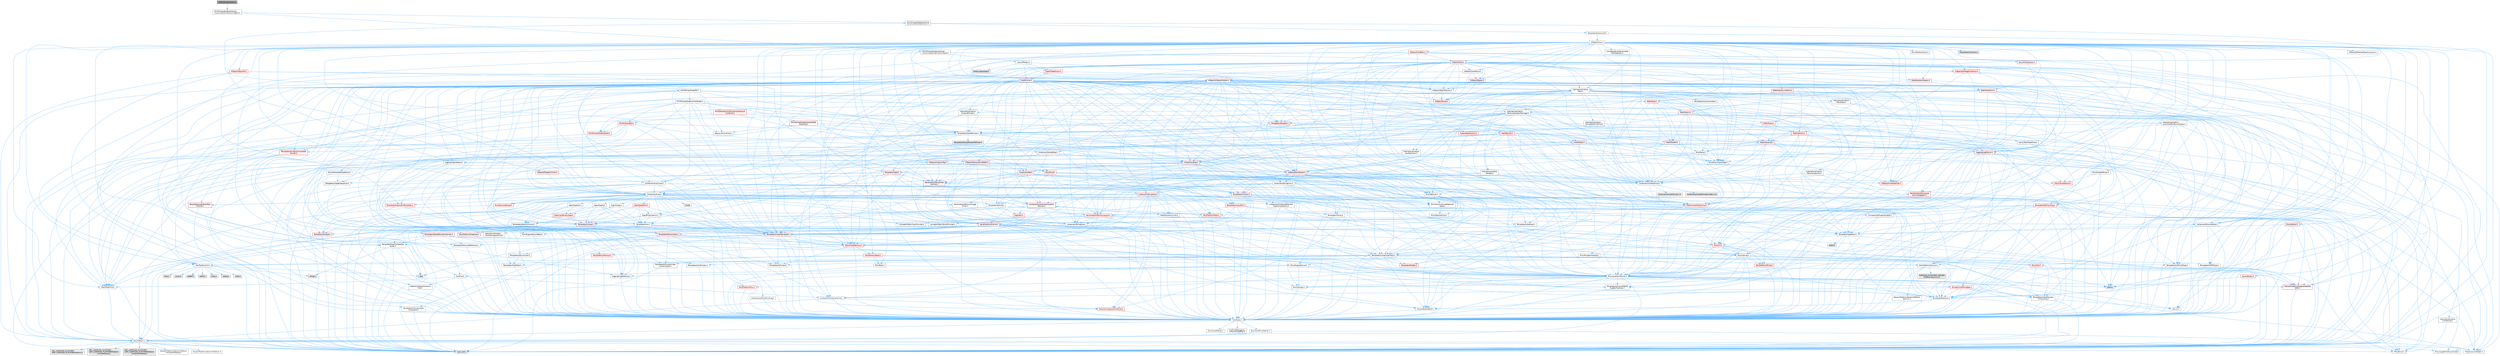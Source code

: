 digraph "EditOutlinerColumn.h"
{
 // INTERACTIVE_SVG=YES
 // LATEX_PDF_SIZE
  bgcolor="transparent";
  edge [fontname=Helvetica,fontsize=10,labelfontname=Helvetica,labelfontsize=10];
  node [fontname=Helvetica,fontsize=10,shape=box,height=0.2,width=0.4];
  Node1 [id="Node000001",label="EditOutlinerColumn.h",height=0.2,width=0.4,color="gray40", fillcolor="grey60", style="filled", fontcolor="black",tooltip=" "];
  Node1 -> Node2 [id="edge1_Node000001_Node000002",color="steelblue1",style="solid",tooltip=" "];
  Node2 [id="Node000002",label="MVVM/ViewModels/Outliner\lColumns/OutlinerColumnBase.h",height=0.2,width=0.4,color="grey40", fillcolor="white", style="filled",URL="$df/dab/OutlinerColumnBase_8h.html",tooltip=" "];
  Node2 -> Node3 [id="edge2_Node000002_Node000003",color="steelblue1",style="solid",tooltip=" "];
  Node3 [id="Node000003",label="MVVM/ViewModels/Outliner\lColumns/IOutlinerColumn.h",height=0.2,width=0.4,color="grey40", fillcolor="white", style="filled",URL="$d7/da4/IOutlinerColumn_8h.html",tooltip=" "];
  Node3 -> Node4 [id="edge3_Node000003_Node000004",color="steelblue1",style="solid",tooltip=" "];
  Node4 [id="Node000004",label="Internationalization\l/Text.h",height=0.2,width=0.4,color="grey40", fillcolor="white", style="filled",URL="$d6/d35/Text_8h.html",tooltip=" "];
  Node4 -> Node5 [id="edge4_Node000004_Node000005",color="steelblue1",style="solid",tooltip=" "];
  Node5 [id="Node000005",label="CoreTypes.h",height=0.2,width=0.4,color="grey40", fillcolor="white", style="filled",URL="$dc/dec/CoreTypes_8h.html",tooltip=" "];
  Node5 -> Node6 [id="edge5_Node000005_Node000006",color="steelblue1",style="solid",tooltip=" "];
  Node6 [id="Node000006",label="HAL/Platform.h",height=0.2,width=0.4,color="grey40", fillcolor="white", style="filled",URL="$d9/dd0/Platform_8h.html",tooltip=" "];
  Node6 -> Node7 [id="edge6_Node000006_Node000007",color="steelblue1",style="solid",tooltip=" "];
  Node7 [id="Node000007",label="Misc/Build.h",height=0.2,width=0.4,color="grey40", fillcolor="white", style="filled",URL="$d3/dbb/Build_8h.html",tooltip=" "];
  Node6 -> Node8 [id="edge7_Node000006_Node000008",color="steelblue1",style="solid",tooltip=" "];
  Node8 [id="Node000008",label="Misc/LargeWorldCoordinates.h",height=0.2,width=0.4,color="grey40", fillcolor="white", style="filled",URL="$d2/dcb/LargeWorldCoordinates_8h.html",tooltip=" "];
  Node6 -> Node9 [id="edge8_Node000006_Node000009",color="steelblue1",style="solid",tooltip=" "];
  Node9 [id="Node000009",label="type_traits",height=0.2,width=0.4,color="grey60", fillcolor="#E0E0E0", style="filled",tooltip=" "];
  Node6 -> Node10 [id="edge9_Node000006_Node000010",color="steelblue1",style="solid",tooltip=" "];
  Node10 [id="Node000010",label="PreprocessorHelpers.h",height=0.2,width=0.4,color="grey40", fillcolor="white", style="filled",URL="$db/ddb/PreprocessorHelpers_8h.html",tooltip=" "];
  Node6 -> Node11 [id="edge10_Node000006_Node000011",color="steelblue1",style="solid",tooltip=" "];
  Node11 [id="Node000011",label="UBT_COMPILED_PLATFORM\l/UBT_COMPILED_PLATFORMPlatform\lCompilerPreSetup.h",height=0.2,width=0.4,color="grey60", fillcolor="#E0E0E0", style="filled",tooltip=" "];
  Node6 -> Node12 [id="edge11_Node000006_Node000012",color="steelblue1",style="solid",tooltip=" "];
  Node12 [id="Node000012",label="GenericPlatform/GenericPlatform\lCompilerPreSetup.h",height=0.2,width=0.4,color="grey40", fillcolor="white", style="filled",URL="$d9/dc8/GenericPlatformCompilerPreSetup_8h.html",tooltip=" "];
  Node6 -> Node13 [id="edge12_Node000006_Node000013",color="steelblue1",style="solid",tooltip=" "];
  Node13 [id="Node000013",label="GenericPlatform/GenericPlatform.h",height=0.2,width=0.4,color="grey40", fillcolor="white", style="filled",URL="$d6/d84/GenericPlatform_8h.html",tooltip=" "];
  Node6 -> Node14 [id="edge13_Node000006_Node000014",color="steelblue1",style="solid",tooltip=" "];
  Node14 [id="Node000014",label="UBT_COMPILED_PLATFORM\l/UBT_COMPILED_PLATFORMPlatform.h",height=0.2,width=0.4,color="grey60", fillcolor="#E0E0E0", style="filled",tooltip=" "];
  Node6 -> Node15 [id="edge14_Node000006_Node000015",color="steelblue1",style="solid",tooltip=" "];
  Node15 [id="Node000015",label="UBT_COMPILED_PLATFORM\l/UBT_COMPILED_PLATFORMPlatform\lCompilerSetup.h",height=0.2,width=0.4,color="grey60", fillcolor="#E0E0E0", style="filled",tooltip=" "];
  Node5 -> Node16 [id="edge15_Node000005_Node000016",color="steelblue1",style="solid",tooltip=" "];
  Node16 [id="Node000016",label="ProfilingDebugging\l/UMemoryDefines.h",height=0.2,width=0.4,color="grey40", fillcolor="white", style="filled",URL="$d2/da2/UMemoryDefines_8h.html",tooltip=" "];
  Node5 -> Node17 [id="edge16_Node000005_Node000017",color="steelblue1",style="solid",tooltip=" "];
  Node17 [id="Node000017",label="Misc/CoreMiscDefines.h",height=0.2,width=0.4,color="grey40", fillcolor="white", style="filled",URL="$da/d38/CoreMiscDefines_8h.html",tooltip=" "];
  Node17 -> Node6 [id="edge17_Node000017_Node000006",color="steelblue1",style="solid",tooltip=" "];
  Node17 -> Node10 [id="edge18_Node000017_Node000010",color="steelblue1",style="solid",tooltip=" "];
  Node5 -> Node18 [id="edge19_Node000005_Node000018",color="steelblue1",style="solid",tooltip=" "];
  Node18 [id="Node000018",label="Misc/CoreDefines.h",height=0.2,width=0.4,color="grey40", fillcolor="white", style="filled",URL="$d3/dd2/CoreDefines_8h.html",tooltip=" "];
  Node4 -> Node19 [id="edge20_Node000004_Node000019",color="steelblue1",style="solid",tooltip=" "];
  Node19 [id="Node000019",label="HAL/PlatformAtomics.h",height=0.2,width=0.4,color="grey40", fillcolor="white", style="filled",URL="$d3/d36/PlatformAtomics_8h.html",tooltip=" "];
  Node19 -> Node5 [id="edge21_Node000019_Node000005",color="steelblue1",style="solid",tooltip=" "];
  Node19 -> Node20 [id="edge22_Node000019_Node000020",color="steelblue1",style="solid",tooltip=" "];
  Node20 [id="Node000020",label="GenericPlatform/GenericPlatform\lAtomics.h",height=0.2,width=0.4,color="grey40", fillcolor="white", style="filled",URL="$da/d72/GenericPlatformAtomics_8h.html",tooltip=" "];
  Node20 -> Node5 [id="edge23_Node000020_Node000005",color="steelblue1",style="solid",tooltip=" "];
  Node19 -> Node21 [id="edge24_Node000019_Node000021",color="steelblue1",style="solid",tooltip=" "];
  Node21 [id="Node000021",label="COMPILED_PLATFORM_HEADER\l(PlatformAtomics.h)",height=0.2,width=0.4,color="grey60", fillcolor="#E0E0E0", style="filled",tooltip=" "];
  Node4 -> Node22 [id="edge25_Node000004_Node000022",color="steelblue1",style="solid",tooltip=" "];
  Node22 [id="Node000022",label="Misc/AssertionMacros.h",height=0.2,width=0.4,color="grey40", fillcolor="white", style="filled",URL="$d0/dfa/AssertionMacros_8h.html",tooltip=" "];
  Node22 -> Node5 [id="edge26_Node000022_Node000005",color="steelblue1",style="solid",tooltip=" "];
  Node22 -> Node6 [id="edge27_Node000022_Node000006",color="steelblue1",style="solid",tooltip=" "];
  Node22 -> Node23 [id="edge28_Node000022_Node000023",color="steelblue1",style="solid",tooltip=" "];
  Node23 [id="Node000023",label="HAL/PlatformMisc.h",height=0.2,width=0.4,color="red", fillcolor="#FFF0F0", style="filled",URL="$d0/df5/PlatformMisc_8h.html",tooltip=" "];
  Node23 -> Node5 [id="edge29_Node000023_Node000005",color="steelblue1",style="solid",tooltip=" "];
  Node22 -> Node10 [id="edge30_Node000022_Node000010",color="steelblue1",style="solid",tooltip=" "];
  Node22 -> Node56 [id="edge31_Node000022_Node000056",color="steelblue1",style="solid",tooltip=" "];
  Node56 [id="Node000056",label="Templates/EnableIf.h",height=0.2,width=0.4,color="grey40", fillcolor="white", style="filled",URL="$d7/d60/EnableIf_8h.html",tooltip=" "];
  Node56 -> Node5 [id="edge32_Node000056_Node000005",color="steelblue1",style="solid",tooltip=" "];
  Node22 -> Node57 [id="edge33_Node000022_Node000057",color="steelblue1",style="solid",tooltip=" "];
  Node57 [id="Node000057",label="Templates/IsArrayOrRefOf\lTypeByPredicate.h",height=0.2,width=0.4,color="grey40", fillcolor="white", style="filled",URL="$d6/da1/IsArrayOrRefOfTypeByPredicate_8h.html",tooltip=" "];
  Node57 -> Node5 [id="edge34_Node000057_Node000005",color="steelblue1",style="solid",tooltip=" "];
  Node22 -> Node58 [id="edge35_Node000022_Node000058",color="steelblue1",style="solid",tooltip=" "];
  Node58 [id="Node000058",label="Templates/IsValidVariadic\lFunctionArg.h",height=0.2,width=0.4,color="grey40", fillcolor="white", style="filled",URL="$d0/dc8/IsValidVariadicFunctionArg_8h.html",tooltip=" "];
  Node58 -> Node5 [id="edge36_Node000058_Node000005",color="steelblue1",style="solid",tooltip=" "];
  Node58 -> Node59 [id="edge37_Node000058_Node000059",color="steelblue1",style="solid",tooltip=" "];
  Node59 [id="Node000059",label="IsEnum.h",height=0.2,width=0.4,color="grey40", fillcolor="white", style="filled",URL="$d4/de5/IsEnum_8h.html",tooltip=" "];
  Node58 -> Node9 [id="edge38_Node000058_Node000009",color="steelblue1",style="solid",tooltip=" "];
  Node22 -> Node60 [id="edge39_Node000022_Node000060",color="steelblue1",style="solid",tooltip=" "];
  Node60 [id="Node000060",label="Traits/IsCharEncodingCompatible\lWith.h",height=0.2,width=0.4,color="red", fillcolor="#FFF0F0", style="filled",URL="$df/dd1/IsCharEncodingCompatibleWith_8h.html",tooltip=" "];
  Node60 -> Node9 [id="edge40_Node000060_Node000009",color="steelblue1",style="solid",tooltip=" "];
  Node22 -> Node62 [id="edge41_Node000022_Node000062",color="steelblue1",style="solid",tooltip=" "];
  Node62 [id="Node000062",label="Misc/VarArgs.h",height=0.2,width=0.4,color="grey40", fillcolor="white", style="filled",URL="$d5/d6f/VarArgs_8h.html",tooltip=" "];
  Node62 -> Node5 [id="edge42_Node000062_Node000005",color="steelblue1",style="solid",tooltip=" "];
  Node22 -> Node63 [id="edge43_Node000022_Node000063",color="steelblue1",style="solid",tooltip=" "];
  Node63 [id="Node000063",label="String/FormatStringSan.h",height=0.2,width=0.4,color="red", fillcolor="#FFF0F0", style="filled",URL="$d3/d8b/FormatStringSan_8h.html",tooltip=" "];
  Node63 -> Node9 [id="edge44_Node000063_Node000009",color="steelblue1",style="solid",tooltip=" "];
  Node63 -> Node5 [id="edge45_Node000063_Node000005",color="steelblue1",style="solid",tooltip=" "];
  Node63 -> Node64 [id="edge46_Node000063_Node000064",color="steelblue1",style="solid",tooltip=" "];
  Node64 [id="Node000064",label="Templates/Requires.h",height=0.2,width=0.4,color="grey40", fillcolor="white", style="filled",URL="$dc/d96/Requires_8h.html",tooltip=" "];
  Node64 -> Node56 [id="edge47_Node000064_Node000056",color="steelblue1",style="solid",tooltip=" "];
  Node64 -> Node9 [id="edge48_Node000064_Node000009",color="steelblue1",style="solid",tooltip=" "];
  Node63 -> Node58 [id="edge49_Node000063_Node000058",color="steelblue1",style="solid",tooltip=" "];
  Node63 -> Node31 [id="edge50_Node000063_Node000031",color="steelblue1",style="solid",tooltip=" "];
  Node31 [id="Node000031",label="Containers/ContainersFwd.h",height=0.2,width=0.4,color="grey40", fillcolor="white", style="filled",URL="$d4/d0a/ContainersFwd_8h.html",tooltip=" "];
  Node31 -> Node6 [id="edge51_Node000031_Node000006",color="steelblue1",style="solid",tooltip=" "];
  Node31 -> Node5 [id="edge52_Node000031_Node000005",color="steelblue1",style="solid",tooltip=" "];
  Node31 -> Node28 [id="edge53_Node000031_Node000028",color="steelblue1",style="solid",tooltip=" "];
  Node28 [id="Node000028",label="Traits/IsContiguousContainer.h",height=0.2,width=0.4,color="red", fillcolor="#FFF0F0", style="filled",URL="$d5/d3c/IsContiguousContainer_8h.html",tooltip=" "];
  Node28 -> Node5 [id="edge54_Node000028_Node000005",color="steelblue1",style="solid",tooltip=" "];
  Node22 -> Node69 [id="edge55_Node000022_Node000069",color="steelblue1",style="solid",tooltip=" "];
  Node69 [id="Node000069",label="atomic",height=0.2,width=0.4,color="grey60", fillcolor="#E0E0E0", style="filled",tooltip=" "];
  Node4 -> Node47 [id="edge56_Node000004_Node000047",color="steelblue1",style="solid",tooltip=" "];
  Node47 [id="Node000047",label="Misc/EnumClassFlags.h",height=0.2,width=0.4,color="grey40", fillcolor="white", style="filled",URL="$d8/de7/EnumClassFlags_8h.html",tooltip=" "];
  Node4 -> Node70 [id="edge57_Node000004_Node000070",color="steelblue1",style="solid",tooltip=" "];
  Node70 [id="Node000070",label="Templates/UnrealTypeTraits.h",height=0.2,width=0.4,color="grey40", fillcolor="white", style="filled",URL="$d2/d2d/UnrealTypeTraits_8h.html",tooltip=" "];
  Node70 -> Node5 [id="edge58_Node000070_Node000005",color="steelblue1",style="solid",tooltip=" "];
  Node70 -> Node71 [id="edge59_Node000070_Node000071",color="steelblue1",style="solid",tooltip=" "];
  Node71 [id="Node000071",label="Templates/IsPointer.h",height=0.2,width=0.4,color="grey40", fillcolor="white", style="filled",URL="$d7/d05/IsPointer_8h.html",tooltip=" "];
  Node71 -> Node5 [id="edge60_Node000071_Node000005",color="steelblue1",style="solid",tooltip=" "];
  Node70 -> Node22 [id="edge61_Node000070_Node000022",color="steelblue1",style="solid",tooltip=" "];
  Node70 -> Node72 [id="edge62_Node000070_Node000072",color="steelblue1",style="solid",tooltip=" "];
  Node72 [id="Node000072",label="Templates/AndOrNot.h",height=0.2,width=0.4,color="grey40", fillcolor="white", style="filled",URL="$db/d0a/AndOrNot_8h.html",tooltip=" "];
  Node72 -> Node5 [id="edge63_Node000072_Node000005",color="steelblue1",style="solid",tooltip=" "];
  Node70 -> Node56 [id="edge64_Node000070_Node000056",color="steelblue1",style="solid",tooltip=" "];
  Node70 -> Node73 [id="edge65_Node000070_Node000073",color="steelblue1",style="solid",tooltip=" "];
  Node73 [id="Node000073",label="Templates/IsArithmetic.h",height=0.2,width=0.4,color="grey40", fillcolor="white", style="filled",URL="$d2/d5d/IsArithmetic_8h.html",tooltip=" "];
  Node73 -> Node5 [id="edge66_Node000073_Node000005",color="steelblue1",style="solid",tooltip=" "];
  Node70 -> Node59 [id="edge67_Node000070_Node000059",color="steelblue1",style="solid",tooltip=" "];
  Node70 -> Node74 [id="edge68_Node000070_Node000074",color="steelblue1",style="solid",tooltip=" "];
  Node74 [id="Node000074",label="Templates/Models.h",height=0.2,width=0.4,color="red", fillcolor="#FFF0F0", style="filled",URL="$d3/d0c/Models_8h.html",tooltip=" "];
  Node70 -> Node75 [id="edge69_Node000070_Node000075",color="steelblue1",style="solid",tooltip=" "];
  Node75 [id="Node000075",label="Templates/IsPODType.h",height=0.2,width=0.4,color="grey40", fillcolor="white", style="filled",URL="$d7/db1/IsPODType_8h.html",tooltip=" "];
  Node75 -> Node5 [id="edge70_Node000075_Node000005",color="steelblue1",style="solid",tooltip=" "];
  Node70 -> Node76 [id="edge71_Node000070_Node000076",color="steelblue1",style="solid",tooltip=" "];
  Node76 [id="Node000076",label="Templates/IsUECoreType.h",height=0.2,width=0.4,color="grey40", fillcolor="white", style="filled",URL="$d1/db8/IsUECoreType_8h.html",tooltip=" "];
  Node76 -> Node5 [id="edge72_Node000076_Node000005",color="steelblue1",style="solid",tooltip=" "];
  Node76 -> Node9 [id="edge73_Node000076_Node000009",color="steelblue1",style="solid",tooltip=" "];
  Node70 -> Node77 [id="edge74_Node000070_Node000077",color="steelblue1",style="solid",tooltip=" "];
  Node77 [id="Node000077",label="Templates/IsTriviallyCopy\lConstructible.h",height=0.2,width=0.4,color="grey40", fillcolor="white", style="filled",URL="$d3/d78/IsTriviallyCopyConstructible_8h.html",tooltip=" "];
  Node77 -> Node5 [id="edge75_Node000077_Node000005",color="steelblue1",style="solid",tooltip=" "];
  Node77 -> Node9 [id="edge76_Node000077_Node000009",color="steelblue1",style="solid",tooltip=" "];
  Node4 -> Node78 [id="edge77_Node000004_Node000078",color="steelblue1",style="solid",tooltip=" "];
  Node78 [id="Node000078",label="Containers/Array.h",height=0.2,width=0.4,color="grey40", fillcolor="white", style="filled",URL="$df/dd0/Array_8h.html",tooltip=" "];
  Node78 -> Node5 [id="edge78_Node000078_Node000005",color="steelblue1",style="solid",tooltip=" "];
  Node78 -> Node22 [id="edge79_Node000078_Node000022",color="steelblue1",style="solid",tooltip=" "];
  Node78 -> Node79 [id="edge80_Node000078_Node000079",color="steelblue1",style="solid",tooltip=" "];
  Node79 [id="Node000079",label="Misc/IntrusiveUnsetOptional\lState.h",height=0.2,width=0.4,color="grey40", fillcolor="white", style="filled",URL="$d2/d0a/IntrusiveUnsetOptionalState_8h.html",tooltip=" "];
  Node79 -> Node80 [id="edge81_Node000079_Node000080",color="steelblue1",style="solid",tooltip=" "];
  Node80 [id="Node000080",label="Misc/OptionalFwd.h",height=0.2,width=0.4,color="grey40", fillcolor="white", style="filled",URL="$dc/d50/OptionalFwd_8h.html",tooltip=" "];
  Node78 -> Node81 [id="edge82_Node000078_Node000081",color="steelblue1",style="solid",tooltip=" "];
  Node81 [id="Node000081",label="Misc/ReverseIterate.h",height=0.2,width=0.4,color="red", fillcolor="#FFF0F0", style="filled",URL="$db/de3/ReverseIterate_8h.html",tooltip=" "];
  Node81 -> Node6 [id="edge83_Node000081_Node000006",color="steelblue1",style="solid",tooltip=" "];
  Node78 -> Node83 [id="edge84_Node000078_Node000083",color="steelblue1",style="solid",tooltip=" "];
  Node83 [id="Node000083",label="HAL/UnrealMemory.h",height=0.2,width=0.4,color="red", fillcolor="#FFF0F0", style="filled",URL="$d9/d96/UnrealMemory_8h.html",tooltip=" "];
  Node83 -> Node5 [id="edge85_Node000083_Node000005",color="steelblue1",style="solid",tooltip=" "];
  Node83 -> Node87 [id="edge86_Node000083_Node000087",color="steelblue1",style="solid",tooltip=" "];
  Node87 [id="Node000087",label="HAL/MemoryBase.h",height=0.2,width=0.4,color="red", fillcolor="#FFF0F0", style="filled",URL="$d6/d9f/MemoryBase_8h.html",tooltip=" "];
  Node87 -> Node5 [id="edge87_Node000087_Node000005",color="steelblue1",style="solid",tooltip=" "];
  Node87 -> Node19 [id="edge88_Node000087_Node000019",color="steelblue1",style="solid",tooltip=" "];
  Node87 -> Node35 [id="edge89_Node000087_Node000035",color="steelblue1",style="solid",tooltip=" "];
  Node35 [id="Node000035",label="HAL/PlatformCrt.h",height=0.2,width=0.4,color="grey40", fillcolor="white", style="filled",URL="$d8/d75/PlatformCrt_8h.html",tooltip=" "];
  Node35 -> Node36 [id="edge90_Node000035_Node000036",color="steelblue1",style="solid",tooltip=" "];
  Node36 [id="Node000036",label="new",height=0.2,width=0.4,color="grey60", fillcolor="#E0E0E0", style="filled",tooltip=" "];
  Node35 -> Node37 [id="edge91_Node000035_Node000037",color="steelblue1",style="solid",tooltip=" "];
  Node37 [id="Node000037",label="wchar.h",height=0.2,width=0.4,color="grey60", fillcolor="#E0E0E0", style="filled",tooltip=" "];
  Node35 -> Node38 [id="edge92_Node000035_Node000038",color="steelblue1",style="solid",tooltip=" "];
  Node38 [id="Node000038",label="stddef.h",height=0.2,width=0.4,color="grey60", fillcolor="#E0E0E0", style="filled",tooltip=" "];
  Node35 -> Node39 [id="edge93_Node000035_Node000039",color="steelblue1",style="solid",tooltip=" "];
  Node39 [id="Node000039",label="stdlib.h",height=0.2,width=0.4,color="grey60", fillcolor="#E0E0E0", style="filled",tooltip=" "];
  Node35 -> Node40 [id="edge94_Node000035_Node000040",color="steelblue1",style="solid",tooltip=" "];
  Node40 [id="Node000040",label="stdio.h",height=0.2,width=0.4,color="grey60", fillcolor="#E0E0E0", style="filled",tooltip=" "];
  Node35 -> Node41 [id="edge95_Node000035_Node000041",color="steelblue1",style="solid",tooltip=" "];
  Node41 [id="Node000041",label="stdarg.h",height=0.2,width=0.4,color="grey60", fillcolor="#E0E0E0", style="filled",tooltip=" "];
  Node35 -> Node42 [id="edge96_Node000035_Node000042",color="steelblue1",style="solid",tooltip=" "];
  Node42 [id="Node000042",label="math.h",height=0.2,width=0.4,color="grey60", fillcolor="#E0E0E0", style="filled",tooltip=" "];
  Node35 -> Node43 [id="edge97_Node000035_Node000043",color="steelblue1",style="solid",tooltip=" "];
  Node43 [id="Node000043",label="float.h",height=0.2,width=0.4,color="grey60", fillcolor="#E0E0E0", style="filled",tooltip=" "];
  Node35 -> Node44 [id="edge98_Node000035_Node000044",color="steelblue1",style="solid",tooltip=" "];
  Node44 [id="Node000044",label="string.h",height=0.2,width=0.4,color="grey60", fillcolor="#E0E0E0", style="filled",tooltip=" "];
  Node87 -> Node88 [id="edge99_Node000087_Node000088",color="steelblue1",style="solid",tooltip=" "];
  Node88 [id="Node000088",label="Misc/Exec.h",height=0.2,width=0.4,color="grey40", fillcolor="white", style="filled",URL="$de/ddb/Exec_8h.html",tooltip=" "];
  Node88 -> Node5 [id="edge100_Node000088_Node000005",color="steelblue1",style="solid",tooltip=" "];
  Node88 -> Node22 [id="edge101_Node000088_Node000022",color="steelblue1",style="solid",tooltip=" "];
  Node87 -> Node89 [id="edge102_Node000087_Node000089",color="steelblue1",style="solid",tooltip=" "];
  Node89 [id="Node000089",label="Misc/OutputDevice.h",height=0.2,width=0.4,color="grey40", fillcolor="white", style="filled",URL="$d7/d32/OutputDevice_8h.html",tooltip=" "];
  Node89 -> Node30 [id="edge103_Node000089_Node000030",color="steelblue1",style="solid",tooltip=" "];
  Node30 [id="Node000030",label="CoreFwd.h",height=0.2,width=0.4,color="grey40", fillcolor="white", style="filled",URL="$d1/d1e/CoreFwd_8h.html",tooltip=" "];
  Node30 -> Node5 [id="edge104_Node000030_Node000005",color="steelblue1",style="solid",tooltip=" "];
  Node30 -> Node31 [id="edge105_Node000030_Node000031",color="steelblue1",style="solid",tooltip=" "];
  Node30 -> Node32 [id="edge106_Node000030_Node000032",color="steelblue1",style="solid",tooltip=" "];
  Node32 [id="Node000032",label="Math/MathFwd.h",height=0.2,width=0.4,color="grey40", fillcolor="white", style="filled",URL="$d2/d10/MathFwd_8h.html",tooltip=" "];
  Node32 -> Node6 [id="edge107_Node000032_Node000006",color="steelblue1",style="solid",tooltip=" "];
  Node30 -> Node33 [id="edge108_Node000030_Node000033",color="steelblue1",style="solid",tooltip=" "];
  Node33 [id="Node000033",label="UObject/UObjectHierarchy\lFwd.h",height=0.2,width=0.4,color="grey40", fillcolor="white", style="filled",URL="$d3/d13/UObjectHierarchyFwd_8h.html",tooltip=" "];
  Node89 -> Node5 [id="edge109_Node000089_Node000005",color="steelblue1",style="solid",tooltip=" "];
  Node89 -> Node90 [id="edge110_Node000089_Node000090",color="steelblue1",style="solid",tooltip=" "];
  Node90 [id="Node000090",label="Logging/LogVerbosity.h",height=0.2,width=0.4,color="grey40", fillcolor="white", style="filled",URL="$d2/d8f/LogVerbosity_8h.html",tooltip=" "];
  Node90 -> Node5 [id="edge111_Node000090_Node000005",color="steelblue1",style="solid",tooltip=" "];
  Node89 -> Node62 [id="edge112_Node000089_Node000062",color="steelblue1",style="solid",tooltip=" "];
  Node89 -> Node57 [id="edge113_Node000089_Node000057",color="steelblue1",style="solid",tooltip=" "];
  Node89 -> Node58 [id="edge114_Node000089_Node000058",color="steelblue1",style="solid",tooltip=" "];
  Node89 -> Node60 [id="edge115_Node000089_Node000060",color="steelblue1",style="solid",tooltip=" "];
  Node83 -> Node98 [id="edge116_Node000083_Node000098",color="steelblue1",style="solid",tooltip=" "];
  Node98 [id="Node000098",label="HAL/PlatformMemory.h",height=0.2,width=0.4,color="red", fillcolor="#FFF0F0", style="filled",URL="$de/d68/PlatformMemory_8h.html",tooltip=" "];
  Node98 -> Node5 [id="edge117_Node000098_Node000005",color="steelblue1",style="solid",tooltip=" "];
  Node83 -> Node71 [id="edge118_Node000083_Node000071",color="steelblue1",style="solid",tooltip=" "];
  Node78 -> Node70 [id="edge119_Node000078_Node000070",color="steelblue1",style="solid",tooltip=" "];
  Node78 -> Node101 [id="edge120_Node000078_Node000101",color="steelblue1",style="solid",tooltip=" "];
  Node101 [id="Node000101",label="Templates/UnrealTemplate.h",height=0.2,width=0.4,color="red", fillcolor="#FFF0F0", style="filled",URL="$d4/d24/UnrealTemplate_8h.html",tooltip=" "];
  Node101 -> Node5 [id="edge121_Node000101_Node000005",color="steelblue1",style="solid",tooltip=" "];
  Node101 -> Node71 [id="edge122_Node000101_Node000071",color="steelblue1",style="solid",tooltip=" "];
  Node101 -> Node83 [id="edge123_Node000101_Node000083",color="steelblue1",style="solid",tooltip=" "];
  Node101 -> Node70 [id="edge124_Node000101_Node000070",color="steelblue1",style="solid",tooltip=" "];
  Node101 -> Node104 [id="edge125_Node000101_Node000104",color="steelblue1",style="solid",tooltip=" "];
  Node104 [id="Node000104",label="Templates/RemoveReference.h",height=0.2,width=0.4,color="grey40", fillcolor="white", style="filled",URL="$da/dbe/RemoveReference_8h.html",tooltip=" "];
  Node104 -> Node5 [id="edge126_Node000104_Node000005",color="steelblue1",style="solid",tooltip=" "];
  Node101 -> Node64 [id="edge127_Node000101_Node000064",color="steelblue1",style="solid",tooltip=" "];
  Node101 -> Node105 [id="edge128_Node000101_Node000105",color="steelblue1",style="solid",tooltip=" "];
  Node105 [id="Node000105",label="Templates/TypeCompatible\lBytes.h",height=0.2,width=0.4,color="grey40", fillcolor="white", style="filled",URL="$df/d0a/TypeCompatibleBytes_8h.html",tooltip=" "];
  Node105 -> Node5 [id="edge129_Node000105_Node000005",color="steelblue1",style="solid",tooltip=" "];
  Node105 -> Node44 [id="edge130_Node000105_Node000044",color="steelblue1",style="solid",tooltip=" "];
  Node105 -> Node36 [id="edge131_Node000105_Node000036",color="steelblue1",style="solid",tooltip=" "];
  Node105 -> Node9 [id="edge132_Node000105_Node000009",color="steelblue1",style="solid",tooltip=" "];
  Node101 -> Node28 [id="edge133_Node000101_Node000028",color="steelblue1",style="solid",tooltip=" "];
  Node101 -> Node9 [id="edge134_Node000101_Node000009",color="steelblue1",style="solid",tooltip=" "];
  Node78 -> Node107 [id="edge135_Node000078_Node000107",color="steelblue1",style="solid",tooltip=" "];
  Node107 [id="Node000107",label="Containers/AllowShrinking.h",height=0.2,width=0.4,color="grey40", fillcolor="white", style="filled",URL="$d7/d1a/AllowShrinking_8h.html",tooltip=" "];
  Node107 -> Node5 [id="edge136_Node000107_Node000005",color="steelblue1",style="solid",tooltip=" "];
  Node78 -> Node108 [id="edge137_Node000078_Node000108",color="steelblue1",style="solid",tooltip=" "];
  Node108 [id="Node000108",label="Containers/ContainerAllocation\lPolicies.h",height=0.2,width=0.4,color="red", fillcolor="#FFF0F0", style="filled",URL="$d7/dff/ContainerAllocationPolicies_8h.html",tooltip=" "];
  Node108 -> Node5 [id="edge138_Node000108_Node000005",color="steelblue1",style="solid",tooltip=" "];
  Node108 -> Node108 [id="edge139_Node000108_Node000108",color="steelblue1",style="solid",tooltip=" "];
  Node108 -> Node110 [id="edge140_Node000108_Node000110",color="steelblue1",style="solid",tooltip=" "];
  Node110 [id="Node000110",label="HAL/PlatformMath.h",height=0.2,width=0.4,color="red", fillcolor="#FFF0F0", style="filled",URL="$dc/d53/PlatformMath_8h.html",tooltip=" "];
  Node110 -> Node5 [id="edge141_Node000110_Node000005",color="steelblue1",style="solid",tooltip=" "];
  Node108 -> Node83 [id="edge142_Node000108_Node000083",color="steelblue1",style="solid",tooltip=" "];
  Node108 -> Node45 [id="edge143_Node000108_Node000045",color="steelblue1",style="solid",tooltip=" "];
  Node45 [id="Node000045",label="Math/NumericLimits.h",height=0.2,width=0.4,color="grey40", fillcolor="white", style="filled",URL="$df/d1b/NumericLimits_8h.html",tooltip=" "];
  Node45 -> Node5 [id="edge144_Node000045_Node000005",color="steelblue1",style="solid",tooltip=" "];
  Node108 -> Node22 [id="edge145_Node000108_Node000022",color="steelblue1",style="solid",tooltip=" "];
  Node108 -> Node119 [id="edge146_Node000108_Node000119",color="steelblue1",style="solid",tooltip=" "];
  Node119 [id="Node000119",label="Templates/MemoryOps.h",height=0.2,width=0.4,color="red", fillcolor="#FFF0F0", style="filled",URL="$db/dea/MemoryOps_8h.html",tooltip=" "];
  Node119 -> Node5 [id="edge147_Node000119_Node000005",color="steelblue1",style="solid",tooltip=" "];
  Node119 -> Node83 [id="edge148_Node000119_Node000083",color="steelblue1",style="solid",tooltip=" "];
  Node119 -> Node96 [id="edge149_Node000119_Node000096",color="steelblue1",style="solid",tooltip=" "];
  Node96 [id="Node000096",label="Templates/IsTriviallyCopy\lAssignable.h",height=0.2,width=0.4,color="grey40", fillcolor="white", style="filled",URL="$d2/df2/IsTriviallyCopyAssignable_8h.html",tooltip=" "];
  Node96 -> Node5 [id="edge150_Node000096_Node000005",color="steelblue1",style="solid",tooltip=" "];
  Node96 -> Node9 [id="edge151_Node000096_Node000009",color="steelblue1",style="solid",tooltip=" "];
  Node119 -> Node77 [id="edge152_Node000119_Node000077",color="steelblue1",style="solid",tooltip=" "];
  Node119 -> Node64 [id="edge153_Node000119_Node000064",color="steelblue1",style="solid",tooltip=" "];
  Node119 -> Node70 [id="edge154_Node000119_Node000070",color="steelblue1",style="solid",tooltip=" "];
  Node119 -> Node36 [id="edge155_Node000119_Node000036",color="steelblue1",style="solid",tooltip=" "];
  Node119 -> Node9 [id="edge156_Node000119_Node000009",color="steelblue1",style="solid",tooltip=" "];
  Node108 -> Node105 [id="edge157_Node000108_Node000105",color="steelblue1",style="solid",tooltip=" "];
  Node108 -> Node9 [id="edge158_Node000108_Node000009",color="steelblue1",style="solid",tooltip=" "];
  Node78 -> Node120 [id="edge159_Node000078_Node000120",color="steelblue1",style="solid",tooltip=" "];
  Node120 [id="Node000120",label="Containers/ContainerElement\lTypeCompatibility.h",height=0.2,width=0.4,color="grey40", fillcolor="white", style="filled",URL="$df/ddf/ContainerElementTypeCompatibility_8h.html",tooltip=" "];
  Node120 -> Node5 [id="edge160_Node000120_Node000005",color="steelblue1",style="solid",tooltip=" "];
  Node120 -> Node70 [id="edge161_Node000120_Node000070",color="steelblue1",style="solid",tooltip=" "];
  Node78 -> Node121 [id="edge162_Node000078_Node000121",color="steelblue1",style="solid",tooltip=" "];
  Node121 [id="Node000121",label="Serialization/Archive.h",height=0.2,width=0.4,color="red", fillcolor="#FFF0F0", style="filled",URL="$d7/d3b/Archive_8h.html",tooltip=" "];
  Node121 -> Node30 [id="edge163_Node000121_Node000030",color="steelblue1",style="solid",tooltip=" "];
  Node121 -> Node5 [id="edge164_Node000121_Node000005",color="steelblue1",style="solid",tooltip=" "];
  Node121 -> Node122 [id="edge165_Node000121_Node000122",color="steelblue1",style="solid",tooltip=" "];
  Node122 [id="Node000122",label="HAL/PlatformProperties.h",height=0.2,width=0.4,color="red", fillcolor="#FFF0F0", style="filled",URL="$d9/db0/PlatformProperties_8h.html",tooltip=" "];
  Node122 -> Node5 [id="edge166_Node000122_Node000005",color="steelblue1",style="solid",tooltip=" "];
  Node121 -> Node125 [id="edge167_Node000121_Node000125",color="steelblue1",style="solid",tooltip=" "];
  Node125 [id="Node000125",label="Internationalization\l/TextNamespaceFwd.h",height=0.2,width=0.4,color="grey40", fillcolor="white", style="filled",URL="$d8/d97/TextNamespaceFwd_8h.html",tooltip=" "];
  Node125 -> Node5 [id="edge168_Node000125_Node000005",color="steelblue1",style="solid",tooltip=" "];
  Node121 -> Node32 [id="edge169_Node000121_Node000032",color="steelblue1",style="solid",tooltip=" "];
  Node121 -> Node22 [id="edge170_Node000121_Node000022",color="steelblue1",style="solid",tooltip=" "];
  Node121 -> Node7 [id="edge171_Node000121_Node000007",color="steelblue1",style="solid",tooltip=" "];
  Node121 -> Node126 [id="edge172_Node000121_Node000126",color="steelblue1",style="solid",tooltip=" "];
  Node126 [id="Node000126",label="Misc/EngineVersionBase.h",height=0.2,width=0.4,color="grey40", fillcolor="white", style="filled",URL="$d5/d2b/EngineVersionBase_8h.html",tooltip=" "];
  Node126 -> Node5 [id="edge173_Node000126_Node000005",color="steelblue1",style="solid",tooltip=" "];
  Node121 -> Node62 [id="edge174_Node000121_Node000062",color="steelblue1",style="solid",tooltip=" "];
  Node121 -> Node56 [id="edge175_Node000121_Node000056",color="steelblue1",style="solid",tooltip=" "];
  Node121 -> Node57 [id="edge176_Node000121_Node000057",color="steelblue1",style="solid",tooltip=" "];
  Node121 -> Node129 [id="edge177_Node000121_Node000129",color="steelblue1",style="solid",tooltip=" "];
  Node129 [id="Node000129",label="Templates/IsEnumClass.h",height=0.2,width=0.4,color="grey40", fillcolor="white", style="filled",URL="$d7/d15/IsEnumClass_8h.html",tooltip=" "];
  Node129 -> Node5 [id="edge178_Node000129_Node000005",color="steelblue1",style="solid",tooltip=" "];
  Node129 -> Node72 [id="edge179_Node000129_Node000072",color="steelblue1",style="solid",tooltip=" "];
  Node121 -> Node58 [id="edge180_Node000121_Node000058",color="steelblue1",style="solid",tooltip=" "];
  Node121 -> Node101 [id="edge181_Node000121_Node000101",color="steelblue1",style="solid",tooltip=" "];
  Node121 -> Node60 [id="edge182_Node000121_Node000060",color="steelblue1",style="solid",tooltip=" "];
  Node78 -> Node131 [id="edge183_Node000078_Node000131",color="steelblue1",style="solid",tooltip=" "];
  Node131 [id="Node000131",label="Serialization/MemoryImage\lWriter.h",height=0.2,width=0.4,color="grey40", fillcolor="white", style="filled",URL="$d0/d08/MemoryImageWriter_8h.html",tooltip=" "];
  Node131 -> Node5 [id="edge184_Node000131_Node000005",color="steelblue1",style="solid",tooltip=" "];
  Node131 -> Node132 [id="edge185_Node000131_Node000132",color="steelblue1",style="solid",tooltip=" "];
  Node132 [id="Node000132",label="Serialization/MemoryLayout.h",height=0.2,width=0.4,color="red", fillcolor="#FFF0F0", style="filled",URL="$d7/d66/MemoryLayout_8h.html",tooltip=" "];
  Node132 -> Node133 [id="edge186_Node000132_Node000133",color="steelblue1",style="solid",tooltip=" "];
  Node133 [id="Node000133",label="Concepts/StaticClassProvider.h",height=0.2,width=0.4,color="grey40", fillcolor="white", style="filled",URL="$dd/d83/StaticClassProvider_8h.html",tooltip=" "];
  Node132 -> Node134 [id="edge187_Node000132_Node000134",color="steelblue1",style="solid",tooltip=" "];
  Node134 [id="Node000134",label="Concepts/StaticStructProvider.h",height=0.2,width=0.4,color="grey40", fillcolor="white", style="filled",URL="$d5/d77/StaticStructProvider_8h.html",tooltip=" "];
  Node132 -> Node135 [id="edge188_Node000132_Node000135",color="steelblue1",style="solid",tooltip=" "];
  Node135 [id="Node000135",label="Containers/EnumAsByte.h",height=0.2,width=0.4,color="grey40", fillcolor="white", style="filled",URL="$d6/d9a/EnumAsByte_8h.html",tooltip=" "];
  Node135 -> Node5 [id="edge189_Node000135_Node000005",color="steelblue1",style="solid",tooltip=" "];
  Node135 -> Node75 [id="edge190_Node000135_Node000075",color="steelblue1",style="solid",tooltip=" "];
  Node135 -> Node136 [id="edge191_Node000135_Node000136",color="steelblue1",style="solid",tooltip=" "];
  Node136 [id="Node000136",label="Templates/TypeHash.h",height=0.2,width=0.4,color="grey40", fillcolor="white", style="filled",URL="$d1/d62/TypeHash_8h.html",tooltip=" "];
  Node136 -> Node5 [id="edge192_Node000136_Node000005",color="steelblue1",style="solid",tooltip=" "];
  Node136 -> Node64 [id="edge193_Node000136_Node000064",color="steelblue1",style="solid",tooltip=" "];
  Node136 -> Node137 [id="edge194_Node000136_Node000137",color="steelblue1",style="solid",tooltip=" "];
  Node137 [id="Node000137",label="Misc/Crc.h",height=0.2,width=0.4,color="red", fillcolor="#FFF0F0", style="filled",URL="$d4/dd2/Crc_8h.html",tooltip=" "];
  Node137 -> Node5 [id="edge195_Node000137_Node000005",color="steelblue1",style="solid",tooltip=" "];
  Node137 -> Node85 [id="edge196_Node000137_Node000085",color="steelblue1",style="solid",tooltip=" "];
  Node85 [id="Node000085",label="HAL/PlatformString.h",height=0.2,width=0.4,color="red", fillcolor="#FFF0F0", style="filled",URL="$db/db5/PlatformString_8h.html",tooltip=" "];
  Node85 -> Node5 [id="edge197_Node000085_Node000005",color="steelblue1",style="solid",tooltip=" "];
  Node137 -> Node22 [id="edge198_Node000137_Node000022",color="steelblue1",style="solid",tooltip=" "];
  Node137 -> Node138 [id="edge199_Node000137_Node000138",color="steelblue1",style="solid",tooltip=" "];
  Node138 [id="Node000138",label="Misc/CString.h",height=0.2,width=0.4,color="grey40", fillcolor="white", style="filled",URL="$d2/d49/CString_8h.html",tooltip=" "];
  Node138 -> Node5 [id="edge200_Node000138_Node000005",color="steelblue1",style="solid",tooltip=" "];
  Node138 -> Node35 [id="edge201_Node000138_Node000035",color="steelblue1",style="solid",tooltip=" "];
  Node138 -> Node85 [id="edge202_Node000138_Node000085",color="steelblue1",style="solid",tooltip=" "];
  Node138 -> Node22 [id="edge203_Node000138_Node000022",color="steelblue1",style="solid",tooltip=" "];
  Node138 -> Node139 [id="edge204_Node000138_Node000139",color="steelblue1",style="solid",tooltip=" "];
  Node139 [id="Node000139",label="Misc/Char.h",height=0.2,width=0.4,color="red", fillcolor="#FFF0F0", style="filled",URL="$d0/d58/Char_8h.html",tooltip=" "];
  Node139 -> Node5 [id="edge205_Node000139_Node000005",color="steelblue1",style="solid",tooltip=" "];
  Node139 -> Node9 [id="edge206_Node000139_Node000009",color="steelblue1",style="solid",tooltip=" "];
  Node138 -> Node62 [id="edge207_Node000138_Node000062",color="steelblue1",style="solid",tooltip=" "];
  Node138 -> Node57 [id="edge208_Node000138_Node000057",color="steelblue1",style="solid",tooltip=" "];
  Node138 -> Node58 [id="edge209_Node000138_Node000058",color="steelblue1",style="solid",tooltip=" "];
  Node138 -> Node60 [id="edge210_Node000138_Node000060",color="steelblue1",style="solid",tooltip=" "];
  Node137 -> Node139 [id="edge211_Node000137_Node000139",color="steelblue1",style="solid",tooltip=" "];
  Node137 -> Node70 [id="edge212_Node000137_Node000070",color="steelblue1",style="solid",tooltip=" "];
  Node136 -> Node142 [id="edge213_Node000136_Node000142",color="steelblue1",style="solid",tooltip=" "];
  Node142 [id="Node000142",label="stdint.h",height=0.2,width=0.4,color="grey60", fillcolor="#E0E0E0", style="filled",tooltip=" "];
  Node136 -> Node9 [id="edge214_Node000136_Node000009",color="steelblue1",style="solid",tooltip=" "];
  Node132 -> Node25 [id="edge215_Node000132_Node000025",color="steelblue1",style="solid",tooltip=" "];
  Node25 [id="Node000025",label="Containers/StringFwd.h",height=0.2,width=0.4,color="grey40", fillcolor="white", style="filled",URL="$df/d37/StringFwd_8h.html",tooltip=" "];
  Node25 -> Node5 [id="edge216_Node000025_Node000005",color="steelblue1",style="solid",tooltip=" "];
  Node25 -> Node26 [id="edge217_Node000025_Node000026",color="steelblue1",style="solid",tooltip=" "];
  Node26 [id="Node000026",label="Traits/ElementType.h",height=0.2,width=0.4,color="red", fillcolor="#FFF0F0", style="filled",URL="$d5/d4f/ElementType_8h.html",tooltip=" "];
  Node26 -> Node6 [id="edge218_Node000026_Node000006",color="steelblue1",style="solid",tooltip=" "];
  Node26 -> Node9 [id="edge219_Node000026_Node000009",color="steelblue1",style="solid",tooltip=" "];
  Node25 -> Node28 [id="edge220_Node000025_Node000028",color="steelblue1",style="solid",tooltip=" "];
  Node132 -> Node83 [id="edge221_Node000132_Node000083",color="steelblue1",style="solid",tooltip=" "];
  Node132 -> Node56 [id="edge222_Node000132_Node000056",color="steelblue1",style="solid",tooltip=" "];
  Node132 -> Node144 [id="edge223_Node000132_Node000144",color="steelblue1",style="solid",tooltip=" "];
  Node144 [id="Node000144",label="Templates/IsAbstract.h",height=0.2,width=0.4,color="grey40", fillcolor="white", style="filled",URL="$d8/db7/IsAbstract_8h.html",tooltip=" "];
  Node132 -> Node74 [id="edge224_Node000132_Node000074",color="steelblue1",style="solid",tooltip=" "];
  Node132 -> Node101 [id="edge225_Node000132_Node000101",color="steelblue1",style="solid",tooltip=" "];
  Node78 -> Node145 [id="edge226_Node000078_Node000145",color="steelblue1",style="solid",tooltip=" "];
  Node145 [id="Node000145",label="Algo/Heapify.h",height=0.2,width=0.4,color="grey40", fillcolor="white", style="filled",URL="$d0/d2a/Heapify_8h.html",tooltip=" "];
  Node145 -> Node146 [id="edge227_Node000145_Node000146",color="steelblue1",style="solid",tooltip=" "];
  Node146 [id="Node000146",label="Algo/Impl/BinaryHeap.h",height=0.2,width=0.4,color="red", fillcolor="#FFF0F0", style="filled",URL="$d7/da3/Algo_2Impl_2BinaryHeap_8h.html",tooltip=" "];
  Node146 -> Node147 [id="edge228_Node000146_Node000147",color="steelblue1",style="solid",tooltip=" "];
  Node147 [id="Node000147",label="Templates/Invoke.h",height=0.2,width=0.4,color="red", fillcolor="#FFF0F0", style="filled",URL="$d7/deb/Invoke_8h.html",tooltip=" "];
  Node147 -> Node5 [id="edge229_Node000147_Node000005",color="steelblue1",style="solid",tooltip=" "];
  Node147 -> Node101 [id="edge230_Node000147_Node000101",color="steelblue1",style="solid",tooltip=" "];
  Node147 -> Node9 [id="edge231_Node000147_Node000009",color="steelblue1",style="solid",tooltip=" "];
  Node146 -> Node9 [id="edge232_Node000146_Node000009",color="steelblue1",style="solid",tooltip=" "];
  Node145 -> Node151 [id="edge233_Node000145_Node000151",color="steelblue1",style="solid",tooltip=" "];
  Node151 [id="Node000151",label="Templates/IdentityFunctor.h",height=0.2,width=0.4,color="grey40", fillcolor="white", style="filled",URL="$d7/d2e/IdentityFunctor_8h.html",tooltip=" "];
  Node151 -> Node6 [id="edge234_Node000151_Node000006",color="steelblue1",style="solid",tooltip=" "];
  Node145 -> Node147 [id="edge235_Node000145_Node000147",color="steelblue1",style="solid",tooltip=" "];
  Node145 -> Node152 [id="edge236_Node000145_Node000152",color="steelblue1",style="solid",tooltip=" "];
  Node152 [id="Node000152",label="Templates/Less.h",height=0.2,width=0.4,color="grey40", fillcolor="white", style="filled",URL="$de/dc8/Less_8h.html",tooltip=" "];
  Node152 -> Node5 [id="edge237_Node000152_Node000005",color="steelblue1",style="solid",tooltip=" "];
  Node152 -> Node101 [id="edge238_Node000152_Node000101",color="steelblue1",style="solid",tooltip=" "];
  Node145 -> Node101 [id="edge239_Node000145_Node000101",color="steelblue1",style="solid",tooltip=" "];
  Node78 -> Node153 [id="edge240_Node000078_Node000153",color="steelblue1",style="solid",tooltip=" "];
  Node153 [id="Node000153",label="Algo/HeapSort.h",height=0.2,width=0.4,color="grey40", fillcolor="white", style="filled",URL="$d3/d92/HeapSort_8h.html",tooltip=" "];
  Node153 -> Node146 [id="edge241_Node000153_Node000146",color="steelblue1",style="solid",tooltip=" "];
  Node153 -> Node151 [id="edge242_Node000153_Node000151",color="steelblue1",style="solid",tooltip=" "];
  Node153 -> Node152 [id="edge243_Node000153_Node000152",color="steelblue1",style="solid",tooltip=" "];
  Node153 -> Node101 [id="edge244_Node000153_Node000101",color="steelblue1",style="solid",tooltip=" "];
  Node78 -> Node154 [id="edge245_Node000078_Node000154",color="steelblue1",style="solid",tooltip=" "];
  Node154 [id="Node000154",label="Algo/IsHeap.h",height=0.2,width=0.4,color="grey40", fillcolor="white", style="filled",URL="$de/d32/IsHeap_8h.html",tooltip=" "];
  Node154 -> Node146 [id="edge246_Node000154_Node000146",color="steelblue1",style="solid",tooltip=" "];
  Node154 -> Node151 [id="edge247_Node000154_Node000151",color="steelblue1",style="solid",tooltip=" "];
  Node154 -> Node147 [id="edge248_Node000154_Node000147",color="steelblue1",style="solid",tooltip=" "];
  Node154 -> Node152 [id="edge249_Node000154_Node000152",color="steelblue1",style="solid",tooltip=" "];
  Node154 -> Node101 [id="edge250_Node000154_Node000101",color="steelblue1",style="solid",tooltip=" "];
  Node78 -> Node146 [id="edge251_Node000078_Node000146",color="steelblue1",style="solid",tooltip=" "];
  Node78 -> Node155 [id="edge252_Node000078_Node000155",color="steelblue1",style="solid",tooltip=" "];
  Node155 [id="Node000155",label="Algo/StableSort.h",height=0.2,width=0.4,color="red", fillcolor="#FFF0F0", style="filled",URL="$d7/d3c/StableSort_8h.html",tooltip=" "];
  Node155 -> Node156 [id="edge253_Node000155_Node000156",color="steelblue1",style="solid",tooltip=" "];
  Node156 [id="Node000156",label="Algo/BinarySearch.h",height=0.2,width=0.4,color="grey40", fillcolor="white", style="filled",URL="$db/db4/BinarySearch_8h.html",tooltip=" "];
  Node156 -> Node151 [id="edge254_Node000156_Node000151",color="steelblue1",style="solid",tooltip=" "];
  Node156 -> Node147 [id="edge255_Node000156_Node000147",color="steelblue1",style="solid",tooltip=" "];
  Node156 -> Node152 [id="edge256_Node000156_Node000152",color="steelblue1",style="solid",tooltip=" "];
  Node155 -> Node151 [id="edge257_Node000155_Node000151",color="steelblue1",style="solid",tooltip=" "];
  Node155 -> Node147 [id="edge258_Node000155_Node000147",color="steelblue1",style="solid",tooltip=" "];
  Node155 -> Node152 [id="edge259_Node000155_Node000152",color="steelblue1",style="solid",tooltip=" "];
  Node155 -> Node101 [id="edge260_Node000155_Node000101",color="steelblue1",style="solid",tooltip=" "];
  Node78 -> Node158 [id="edge261_Node000078_Node000158",color="steelblue1",style="solid",tooltip=" "];
  Node158 [id="Node000158",label="Concepts/GetTypeHashable.h",height=0.2,width=0.4,color="grey40", fillcolor="white", style="filled",URL="$d3/da2/GetTypeHashable_8h.html",tooltip=" "];
  Node158 -> Node5 [id="edge262_Node000158_Node000005",color="steelblue1",style="solid",tooltip=" "];
  Node158 -> Node136 [id="edge263_Node000158_Node000136",color="steelblue1",style="solid",tooltip=" "];
  Node78 -> Node151 [id="edge264_Node000078_Node000151",color="steelblue1",style="solid",tooltip=" "];
  Node78 -> Node147 [id="edge265_Node000078_Node000147",color="steelblue1",style="solid",tooltip=" "];
  Node78 -> Node152 [id="edge266_Node000078_Node000152",color="steelblue1",style="solid",tooltip=" "];
  Node78 -> Node159 [id="edge267_Node000078_Node000159",color="steelblue1",style="solid",tooltip=" "];
  Node159 [id="Node000159",label="Templates/LosesQualifiers\lFromTo.h",height=0.2,width=0.4,color="red", fillcolor="#FFF0F0", style="filled",URL="$d2/db3/LosesQualifiersFromTo_8h.html",tooltip=" "];
  Node159 -> Node9 [id="edge268_Node000159_Node000009",color="steelblue1",style="solid",tooltip=" "];
  Node78 -> Node64 [id="edge269_Node000078_Node000064",color="steelblue1",style="solid",tooltip=" "];
  Node78 -> Node160 [id="edge270_Node000078_Node000160",color="steelblue1",style="solid",tooltip=" "];
  Node160 [id="Node000160",label="Templates/Sorting.h",height=0.2,width=0.4,color="grey40", fillcolor="white", style="filled",URL="$d3/d9e/Sorting_8h.html",tooltip=" "];
  Node160 -> Node5 [id="edge271_Node000160_Node000005",color="steelblue1",style="solid",tooltip=" "];
  Node160 -> Node156 [id="edge272_Node000160_Node000156",color="steelblue1",style="solid",tooltip=" "];
  Node160 -> Node161 [id="edge273_Node000160_Node000161",color="steelblue1",style="solid",tooltip=" "];
  Node161 [id="Node000161",label="Algo/Sort.h",height=0.2,width=0.4,color="red", fillcolor="#FFF0F0", style="filled",URL="$d1/d87/Sort_8h.html",tooltip=" "];
  Node160 -> Node110 [id="edge274_Node000160_Node000110",color="steelblue1",style="solid",tooltip=" "];
  Node160 -> Node152 [id="edge275_Node000160_Node000152",color="steelblue1",style="solid",tooltip=" "];
  Node78 -> Node164 [id="edge276_Node000078_Node000164",color="steelblue1",style="solid",tooltip=" "];
  Node164 [id="Node000164",label="Templates/AlignmentTemplates.h",height=0.2,width=0.4,color="red", fillcolor="#FFF0F0", style="filled",URL="$dd/d32/AlignmentTemplates_8h.html",tooltip=" "];
  Node164 -> Node5 [id="edge277_Node000164_Node000005",color="steelblue1",style="solid",tooltip=" "];
  Node164 -> Node71 [id="edge278_Node000164_Node000071",color="steelblue1",style="solid",tooltip=" "];
  Node78 -> Node26 [id="edge279_Node000078_Node000026",color="steelblue1",style="solid",tooltip=" "];
  Node78 -> Node116 [id="edge280_Node000078_Node000116",color="steelblue1",style="solid",tooltip=" "];
  Node116 [id="Node000116",label="limits",height=0.2,width=0.4,color="grey60", fillcolor="#E0E0E0", style="filled",tooltip=" "];
  Node78 -> Node9 [id="edge281_Node000078_Node000009",color="steelblue1",style="solid",tooltip=" "];
  Node4 -> Node165 [id="edge282_Node000004_Node000165",color="steelblue1",style="solid",tooltip=" "];
  Node165 [id="Node000165",label="Containers/UnrealString.h",height=0.2,width=0.4,color="grey40", fillcolor="white", style="filled",URL="$d5/dba/UnrealString_8h.html",tooltip=" "];
  Node165 -> Node166 [id="edge283_Node000165_Node000166",color="steelblue1",style="solid",tooltip=" "];
  Node166 [id="Node000166",label="Containers/UnrealStringIncludes.h.inl",height=0.2,width=0.4,color="grey60", fillcolor="#E0E0E0", style="filled",tooltip=" "];
  Node165 -> Node167 [id="edge284_Node000165_Node000167",color="steelblue1",style="solid",tooltip=" "];
  Node167 [id="Node000167",label="Containers/UnrealString.h.inl",height=0.2,width=0.4,color="grey60", fillcolor="#E0E0E0", style="filled",tooltip=" "];
  Node165 -> Node168 [id="edge285_Node000165_Node000168",color="steelblue1",style="solid",tooltip=" "];
  Node168 [id="Node000168",label="Misc/StringFormatArg.h",height=0.2,width=0.4,color="grey40", fillcolor="white", style="filled",URL="$d2/d16/StringFormatArg_8h.html",tooltip=" "];
  Node168 -> Node31 [id="edge286_Node000168_Node000031",color="steelblue1",style="solid",tooltip=" "];
  Node4 -> Node169 [id="edge287_Node000004_Node000169",color="steelblue1",style="solid",tooltip=" "];
  Node169 [id="Node000169",label="Containers/SortedMap.h",height=0.2,width=0.4,color="grey40", fillcolor="white", style="filled",URL="$d1/dcf/SortedMap_8h.html",tooltip=" "];
  Node169 -> Node170 [id="edge288_Node000169_Node000170",color="steelblue1",style="solid",tooltip=" "];
  Node170 [id="Node000170",label="Containers/Map.h",height=0.2,width=0.4,color="red", fillcolor="#FFF0F0", style="filled",URL="$df/d79/Map_8h.html",tooltip=" "];
  Node170 -> Node5 [id="edge289_Node000170_Node000005",color="steelblue1",style="solid",tooltip=" "];
  Node170 -> Node120 [id="edge290_Node000170_Node000120",color="steelblue1",style="solid",tooltip=" "];
  Node170 -> Node172 [id="edge291_Node000170_Node000172",color="steelblue1",style="solid",tooltip=" "];
  Node172 [id="Node000172",label="Containers/Set.h",height=0.2,width=0.4,color="red", fillcolor="#FFF0F0", style="filled",URL="$d4/d45/Set_8h.html",tooltip=" "];
  Node172 -> Node108 [id="edge292_Node000172_Node000108",color="steelblue1",style="solid",tooltip=" "];
  Node172 -> Node120 [id="edge293_Node000172_Node000120",color="steelblue1",style="solid",tooltip=" "];
  Node172 -> Node31 [id="edge294_Node000172_Node000031",color="steelblue1",style="solid",tooltip=" "];
  Node172 -> Node163 [id="edge295_Node000172_Node000163",color="steelblue1",style="solid",tooltip=" "];
  Node163 [id="Node000163",label="Math/UnrealMathUtility.h",height=0.2,width=0.4,color="red", fillcolor="#FFF0F0", style="filled",URL="$db/db8/UnrealMathUtility_8h.html",tooltip=" "];
  Node163 -> Node5 [id="edge296_Node000163_Node000005",color="steelblue1",style="solid",tooltip=" "];
  Node163 -> Node22 [id="edge297_Node000163_Node000022",color="steelblue1",style="solid",tooltip=" "];
  Node163 -> Node110 [id="edge298_Node000163_Node000110",color="steelblue1",style="solid",tooltip=" "];
  Node163 -> Node32 [id="edge299_Node000163_Node000032",color="steelblue1",style="solid",tooltip=" "];
  Node163 -> Node64 [id="edge300_Node000163_Node000064",color="steelblue1",style="solid",tooltip=" "];
  Node172 -> Node22 [id="edge301_Node000172_Node000022",color="steelblue1",style="solid",tooltip=" "];
  Node172 -> Node131 [id="edge302_Node000172_Node000131",color="steelblue1",style="solid",tooltip=" "];
  Node172 -> Node177 [id="edge303_Node000172_Node000177",color="steelblue1",style="solid",tooltip=" "];
  Node177 [id="Node000177",label="Serialization/Structured\lArchive.h",height=0.2,width=0.4,color="red", fillcolor="#FFF0F0", style="filled",URL="$d9/d1e/StructuredArchive_8h.html",tooltip=" "];
  Node177 -> Node78 [id="edge304_Node000177_Node000078",color="steelblue1",style="solid",tooltip=" "];
  Node177 -> Node108 [id="edge305_Node000177_Node000108",color="steelblue1",style="solid",tooltip=" "];
  Node177 -> Node5 [id="edge306_Node000177_Node000005",color="steelblue1",style="solid",tooltip=" "];
  Node177 -> Node7 [id="edge307_Node000177_Node000007",color="steelblue1",style="solid",tooltip=" "];
  Node177 -> Node121 [id="edge308_Node000177_Node000121",color="steelblue1",style="solid",tooltip=" "];
  Node177 -> Node181 [id="edge309_Node000177_Node000181",color="steelblue1",style="solid",tooltip=" "];
  Node181 [id="Node000181",label="Serialization/Structured\lArchiveAdapters.h",height=0.2,width=0.4,color="red", fillcolor="#FFF0F0", style="filled",URL="$d3/de1/StructuredArchiveAdapters_8h.html",tooltip=" "];
  Node181 -> Node5 [id="edge310_Node000181_Node000005",color="steelblue1",style="solid",tooltip=" "];
  Node181 -> Node74 [id="edge311_Node000181_Node000074",color="steelblue1",style="solid",tooltip=" "];
  Node172 -> Node194 [id="edge312_Node000172_Node000194",color="steelblue1",style="solid",tooltip=" "];
  Node194 [id="Node000194",label="Templates/Function.h",height=0.2,width=0.4,color="red", fillcolor="#FFF0F0", style="filled",URL="$df/df5/Function_8h.html",tooltip=" "];
  Node194 -> Node5 [id="edge313_Node000194_Node000005",color="steelblue1",style="solid",tooltip=" "];
  Node194 -> Node22 [id="edge314_Node000194_Node000022",color="steelblue1",style="solid",tooltip=" "];
  Node194 -> Node79 [id="edge315_Node000194_Node000079",color="steelblue1",style="solid",tooltip=" "];
  Node194 -> Node83 [id="edge316_Node000194_Node000083",color="steelblue1",style="solid",tooltip=" "];
  Node194 -> Node70 [id="edge317_Node000194_Node000070",color="steelblue1",style="solid",tooltip=" "];
  Node194 -> Node147 [id="edge318_Node000194_Node000147",color="steelblue1",style="solid",tooltip=" "];
  Node194 -> Node101 [id="edge319_Node000194_Node000101",color="steelblue1",style="solid",tooltip=" "];
  Node194 -> Node64 [id="edge320_Node000194_Node000064",color="steelblue1",style="solid",tooltip=" "];
  Node194 -> Node163 [id="edge321_Node000194_Node000163",color="steelblue1",style="solid",tooltip=" "];
  Node194 -> Node36 [id="edge322_Node000194_Node000036",color="steelblue1",style="solid",tooltip=" "];
  Node194 -> Node9 [id="edge323_Node000194_Node000009",color="steelblue1",style="solid",tooltip=" "];
  Node172 -> Node160 [id="edge324_Node000172_Node000160",color="steelblue1",style="solid",tooltip=" "];
  Node172 -> Node136 [id="edge325_Node000172_Node000136",color="steelblue1",style="solid",tooltip=" "];
  Node172 -> Node101 [id="edge326_Node000172_Node000101",color="steelblue1",style="solid",tooltip=" "];
  Node172 -> Node9 [id="edge327_Node000172_Node000009",color="steelblue1",style="solid",tooltip=" "];
  Node170 -> Node165 [id="edge328_Node000170_Node000165",color="steelblue1",style="solid",tooltip=" "];
  Node170 -> Node22 [id="edge329_Node000170_Node000022",color="steelblue1",style="solid",tooltip=" "];
  Node170 -> Node194 [id="edge330_Node000170_Node000194",color="steelblue1",style="solid",tooltip=" "];
  Node170 -> Node160 [id="edge331_Node000170_Node000160",color="steelblue1",style="solid",tooltip=" "];
  Node170 -> Node197 [id="edge332_Node000170_Node000197",color="steelblue1",style="solid",tooltip=" "];
  Node197 [id="Node000197",label="Templates/Tuple.h",height=0.2,width=0.4,color="red", fillcolor="#FFF0F0", style="filled",URL="$d2/d4f/Tuple_8h.html",tooltip=" "];
  Node197 -> Node5 [id="edge333_Node000197_Node000005",color="steelblue1",style="solid",tooltip=" "];
  Node197 -> Node101 [id="edge334_Node000197_Node000101",color="steelblue1",style="solid",tooltip=" "];
  Node197 -> Node198 [id="edge335_Node000197_Node000198",color="steelblue1",style="solid",tooltip=" "];
  Node198 [id="Node000198",label="Delegates/IntegerSequence.h",height=0.2,width=0.4,color="grey40", fillcolor="white", style="filled",URL="$d2/dcc/IntegerSequence_8h.html",tooltip=" "];
  Node198 -> Node5 [id="edge336_Node000198_Node000005",color="steelblue1",style="solid",tooltip=" "];
  Node197 -> Node147 [id="edge337_Node000197_Node000147",color="steelblue1",style="solid",tooltip=" "];
  Node197 -> Node177 [id="edge338_Node000197_Node000177",color="steelblue1",style="solid",tooltip=" "];
  Node197 -> Node132 [id="edge339_Node000197_Node000132",color="steelblue1",style="solid",tooltip=" "];
  Node197 -> Node64 [id="edge340_Node000197_Node000064",color="steelblue1",style="solid",tooltip=" "];
  Node197 -> Node136 [id="edge341_Node000197_Node000136",color="steelblue1",style="solid",tooltip=" "];
  Node197 -> Node9 [id="edge342_Node000197_Node000009",color="steelblue1",style="solid",tooltip=" "];
  Node170 -> Node101 [id="edge343_Node000170_Node000101",color="steelblue1",style="solid",tooltip=" "];
  Node170 -> Node70 [id="edge344_Node000170_Node000070",color="steelblue1",style="solid",tooltip=" "];
  Node170 -> Node9 [id="edge345_Node000170_Node000009",color="steelblue1",style="solid",tooltip=" "];
  Node169 -> Node156 [id="edge346_Node000169_Node000156",color="steelblue1",style="solid",tooltip=" "];
  Node169 -> Node161 [id="edge347_Node000169_Node000161",color="steelblue1",style="solid",tooltip=" "];
  Node169 -> Node200 [id="edge348_Node000169_Node000200",color="steelblue1",style="solid",tooltip=" "];
  Node200 [id="Node000200",label="UObject/NameTypes.h",height=0.2,width=0.4,color="red", fillcolor="#FFF0F0", style="filled",URL="$d6/d35/NameTypes_8h.html",tooltip=" "];
  Node200 -> Node5 [id="edge349_Node000200_Node000005",color="steelblue1",style="solid",tooltip=" "];
  Node200 -> Node22 [id="edge350_Node000200_Node000022",color="steelblue1",style="solid",tooltip=" "];
  Node200 -> Node83 [id="edge351_Node000200_Node000083",color="steelblue1",style="solid",tooltip=" "];
  Node200 -> Node70 [id="edge352_Node000200_Node000070",color="steelblue1",style="solid",tooltip=" "];
  Node200 -> Node101 [id="edge353_Node000200_Node000101",color="steelblue1",style="solid",tooltip=" "];
  Node200 -> Node165 [id="edge354_Node000200_Node000165",color="steelblue1",style="solid",tooltip=" "];
  Node200 -> Node201 [id="edge355_Node000200_Node000201",color="steelblue1",style="solid",tooltip=" "];
  Node201 [id="Node000201",label="HAL/CriticalSection.h",height=0.2,width=0.4,color="red", fillcolor="#FFF0F0", style="filled",URL="$d6/d90/CriticalSection_8h.html",tooltip=" "];
  Node200 -> Node204 [id="edge356_Node000200_Node000204",color="steelblue1",style="solid",tooltip=" "];
  Node204 [id="Node000204",label="Containers/StringConv.h",height=0.2,width=0.4,color="grey40", fillcolor="white", style="filled",URL="$d3/ddf/StringConv_8h.html",tooltip=" "];
  Node204 -> Node5 [id="edge357_Node000204_Node000005",color="steelblue1",style="solid",tooltip=" "];
  Node204 -> Node22 [id="edge358_Node000204_Node000022",color="steelblue1",style="solid",tooltip=" "];
  Node204 -> Node108 [id="edge359_Node000204_Node000108",color="steelblue1",style="solid",tooltip=" "];
  Node204 -> Node78 [id="edge360_Node000204_Node000078",color="steelblue1",style="solid",tooltip=" "];
  Node204 -> Node138 [id="edge361_Node000204_Node000138",color="steelblue1",style="solid",tooltip=" "];
  Node204 -> Node190 [id="edge362_Node000204_Node000190",color="steelblue1",style="solid",tooltip=" "];
  Node190 [id="Node000190",label="Templates/IsArray.h",height=0.2,width=0.4,color="grey40", fillcolor="white", style="filled",URL="$d8/d8d/IsArray_8h.html",tooltip=" "];
  Node190 -> Node5 [id="edge363_Node000190_Node000005",color="steelblue1",style="solid",tooltip=" "];
  Node204 -> Node101 [id="edge364_Node000204_Node000101",color="steelblue1",style="solid",tooltip=" "];
  Node204 -> Node70 [id="edge365_Node000204_Node000070",color="steelblue1",style="solid",tooltip=" "];
  Node204 -> Node26 [id="edge366_Node000204_Node000026",color="steelblue1",style="solid",tooltip=" "];
  Node204 -> Node60 [id="edge367_Node000204_Node000060",color="steelblue1",style="solid",tooltip=" "];
  Node204 -> Node28 [id="edge368_Node000204_Node000028",color="steelblue1",style="solid",tooltip=" "];
  Node204 -> Node9 [id="edge369_Node000204_Node000009",color="steelblue1",style="solid",tooltip=" "];
  Node200 -> Node25 [id="edge370_Node000200_Node000025",color="steelblue1",style="solid",tooltip=" "];
  Node200 -> Node205 [id="edge371_Node000200_Node000205",color="steelblue1",style="solid",tooltip=" "];
  Node205 [id="Node000205",label="UObject/UnrealNames.h",height=0.2,width=0.4,color="red", fillcolor="#FFF0F0", style="filled",URL="$d8/db1/UnrealNames_8h.html",tooltip=" "];
  Node205 -> Node5 [id="edge372_Node000205_Node000005",color="steelblue1",style="solid",tooltip=" "];
  Node200 -> Node132 [id="edge373_Node000200_Node000132",color="steelblue1",style="solid",tooltip=" "];
  Node200 -> Node79 [id="edge374_Node000200_Node000079",color="steelblue1",style="solid",tooltip=" "];
  Node4 -> Node135 [id="edge375_Node000004_Node000135",color="steelblue1",style="solid",tooltip=" "];
  Node4 -> Node213 [id="edge376_Node000004_Node000213",color="steelblue1",style="solid",tooltip=" "];
  Node213 [id="Node000213",label="Templates/SharedPointer.h",height=0.2,width=0.4,color="grey40", fillcolor="white", style="filled",URL="$d2/d17/SharedPointer_8h.html",tooltip=" "];
  Node213 -> Node5 [id="edge377_Node000213_Node000005",color="steelblue1",style="solid",tooltip=" "];
  Node213 -> Node79 [id="edge378_Node000213_Node000079",color="steelblue1",style="solid",tooltip=" "];
  Node213 -> Node214 [id="edge379_Node000213_Node000214",color="steelblue1",style="solid",tooltip=" "];
  Node214 [id="Node000214",label="Templates/PointerIsConvertible\lFromTo.h",height=0.2,width=0.4,color="red", fillcolor="#FFF0F0", style="filled",URL="$d6/d65/PointerIsConvertibleFromTo_8h.html",tooltip=" "];
  Node214 -> Node5 [id="edge380_Node000214_Node000005",color="steelblue1",style="solid",tooltip=" "];
  Node214 -> Node159 [id="edge381_Node000214_Node000159",color="steelblue1",style="solid",tooltip=" "];
  Node214 -> Node9 [id="edge382_Node000214_Node000009",color="steelblue1",style="solid",tooltip=" "];
  Node213 -> Node22 [id="edge383_Node000213_Node000022",color="steelblue1",style="solid",tooltip=" "];
  Node213 -> Node83 [id="edge384_Node000213_Node000083",color="steelblue1",style="solid",tooltip=" "];
  Node213 -> Node78 [id="edge385_Node000213_Node000078",color="steelblue1",style="solid",tooltip=" "];
  Node213 -> Node170 [id="edge386_Node000213_Node000170",color="steelblue1",style="solid",tooltip=" "];
  Node213 -> Node215 [id="edge387_Node000213_Node000215",color="steelblue1",style="solid",tooltip=" "];
  Node215 [id="Node000215",label="CoreGlobals.h",height=0.2,width=0.4,color="red", fillcolor="#FFF0F0", style="filled",URL="$d5/d8c/CoreGlobals_8h.html",tooltip=" "];
  Node215 -> Node165 [id="edge388_Node000215_Node000165",color="steelblue1",style="solid",tooltip=" "];
  Node215 -> Node5 [id="edge389_Node000215_Node000005",color="steelblue1",style="solid",tooltip=" "];
  Node215 -> Node219 [id="edge390_Node000215_Node000219",color="steelblue1",style="solid",tooltip=" "];
  Node219 [id="Node000219",label="Logging/LogMacros.h",height=0.2,width=0.4,color="red", fillcolor="#FFF0F0", style="filled",URL="$d0/d16/LogMacros_8h.html",tooltip=" "];
  Node219 -> Node165 [id="edge391_Node000219_Node000165",color="steelblue1",style="solid",tooltip=" "];
  Node219 -> Node5 [id="edge392_Node000219_Node000005",color="steelblue1",style="solid",tooltip=" "];
  Node219 -> Node10 [id="edge393_Node000219_Node000010",color="steelblue1",style="solid",tooltip=" "];
  Node219 -> Node220 [id="edge394_Node000219_Node000220",color="steelblue1",style="solid",tooltip=" "];
  Node220 [id="Node000220",label="Logging/LogCategory.h",height=0.2,width=0.4,color="grey40", fillcolor="white", style="filled",URL="$d9/d36/LogCategory_8h.html",tooltip=" "];
  Node220 -> Node5 [id="edge395_Node000220_Node000005",color="steelblue1",style="solid",tooltip=" "];
  Node220 -> Node90 [id="edge396_Node000220_Node000090",color="steelblue1",style="solid",tooltip=" "];
  Node220 -> Node200 [id="edge397_Node000220_Node000200",color="steelblue1",style="solid",tooltip=" "];
  Node219 -> Node90 [id="edge398_Node000219_Node000090",color="steelblue1",style="solid",tooltip=" "];
  Node219 -> Node22 [id="edge399_Node000219_Node000022",color="steelblue1",style="solid",tooltip=" "];
  Node219 -> Node7 [id="edge400_Node000219_Node000007",color="steelblue1",style="solid",tooltip=" "];
  Node219 -> Node62 [id="edge401_Node000219_Node000062",color="steelblue1",style="solid",tooltip=" "];
  Node219 -> Node63 [id="edge402_Node000219_Node000063",color="steelblue1",style="solid",tooltip=" "];
  Node219 -> Node56 [id="edge403_Node000219_Node000056",color="steelblue1",style="solid",tooltip=" "];
  Node219 -> Node57 [id="edge404_Node000219_Node000057",color="steelblue1",style="solid",tooltip=" "];
  Node219 -> Node58 [id="edge405_Node000219_Node000058",color="steelblue1",style="solid",tooltip=" "];
  Node219 -> Node60 [id="edge406_Node000219_Node000060",color="steelblue1",style="solid",tooltip=" "];
  Node219 -> Node9 [id="edge407_Node000219_Node000009",color="steelblue1",style="solid",tooltip=" "];
  Node215 -> Node7 [id="edge408_Node000215_Node000007",color="steelblue1",style="solid",tooltip=" "];
  Node215 -> Node47 [id="edge409_Node000215_Node000047",color="steelblue1",style="solid",tooltip=" "];
  Node215 -> Node89 [id="edge410_Node000215_Node000089",color="steelblue1",style="solid",tooltip=" "];
  Node215 -> Node200 [id="edge411_Node000215_Node000200",color="steelblue1",style="solid",tooltip=" "];
  Node215 -> Node69 [id="edge412_Node000215_Node000069",color="steelblue1",style="solid",tooltip=" "];
  Node213 -> Node223 [id="edge413_Node000213_Node000223",color="steelblue1",style="solid",tooltip=" "];
  Node223 [id="Node000223",label="Templates/SharedPointerInternals.h",height=0.2,width=0.4,color="red", fillcolor="#FFF0F0", style="filled",URL="$de/d3a/SharedPointerInternals_8h.html",tooltip=" "];
  Node223 -> Node5 [id="edge414_Node000223_Node000005",color="steelblue1",style="solid",tooltip=" "];
  Node223 -> Node83 [id="edge415_Node000223_Node000083",color="steelblue1",style="solid",tooltip=" "];
  Node223 -> Node22 [id="edge416_Node000223_Node000022",color="steelblue1",style="solid",tooltip=" "];
  Node223 -> Node104 [id="edge417_Node000223_Node000104",color="steelblue1",style="solid",tooltip=" "];
  Node223 -> Node105 [id="edge418_Node000223_Node000105",color="steelblue1",style="solid",tooltip=" "];
  Node223 -> Node69 [id="edge419_Node000223_Node000069",color="steelblue1",style="solid",tooltip=" "];
  Node223 -> Node9 [id="edge420_Node000223_Node000009",color="steelblue1",style="solid",tooltip=" "];
  Node213 -> Node226 [id="edge421_Node000213_Node000226",color="steelblue1",style="solid",tooltip=" "];
  Node226 [id="Node000226",label="Templates/SharedPointerTesting.inl",height=0.2,width=0.4,color="grey60", fillcolor="#E0E0E0", style="filled",tooltip=" "];
  Node4 -> Node227 [id="edge422_Node000004_Node000227",color="steelblue1",style="solid",tooltip=" "];
  Node227 [id="Node000227",label="Internationalization\l/TextKey.h",height=0.2,width=0.4,color="grey40", fillcolor="white", style="filled",URL="$d8/d4a/TextKey_8h.html",tooltip=" "];
  Node227 -> Node5 [id="edge423_Node000227_Node000005",color="steelblue1",style="solid",tooltip=" "];
  Node227 -> Node136 [id="edge424_Node000227_Node000136",color="steelblue1",style="solid",tooltip=" "];
  Node227 -> Node204 [id="edge425_Node000227_Node000204",color="steelblue1",style="solid",tooltip=" "];
  Node227 -> Node208 [id="edge426_Node000227_Node000208",color="steelblue1",style="solid",tooltip=" "];
  Node208 [id="Node000208",label="Containers/StringView.h",height=0.2,width=0.4,color="red", fillcolor="#FFF0F0", style="filled",URL="$dd/dea/StringView_8h.html",tooltip=" "];
  Node208 -> Node5 [id="edge427_Node000208_Node000005",color="steelblue1",style="solid",tooltip=" "];
  Node208 -> Node25 [id="edge428_Node000208_Node000025",color="steelblue1",style="solid",tooltip=" "];
  Node208 -> Node83 [id="edge429_Node000208_Node000083",color="steelblue1",style="solid",tooltip=" "];
  Node208 -> Node45 [id="edge430_Node000208_Node000045",color="steelblue1",style="solid",tooltip=" "];
  Node208 -> Node163 [id="edge431_Node000208_Node000163",color="steelblue1",style="solid",tooltip=" "];
  Node208 -> Node137 [id="edge432_Node000208_Node000137",color="steelblue1",style="solid",tooltip=" "];
  Node208 -> Node138 [id="edge433_Node000208_Node000138",color="steelblue1",style="solid",tooltip=" "];
  Node208 -> Node81 [id="edge434_Node000208_Node000081",color="steelblue1",style="solid",tooltip=" "];
  Node208 -> Node64 [id="edge435_Node000208_Node000064",color="steelblue1",style="solid",tooltip=" "];
  Node208 -> Node101 [id="edge436_Node000208_Node000101",color="steelblue1",style="solid",tooltip=" "];
  Node208 -> Node26 [id="edge437_Node000208_Node000026",color="steelblue1",style="solid",tooltip=" "];
  Node208 -> Node60 [id="edge438_Node000208_Node000060",color="steelblue1",style="solid",tooltip=" "];
  Node208 -> Node28 [id="edge439_Node000208_Node000028",color="steelblue1",style="solid",tooltip=" "];
  Node208 -> Node9 [id="edge440_Node000208_Node000009",color="steelblue1",style="solid",tooltip=" "];
  Node227 -> Node165 [id="edge441_Node000227_Node000165",color="steelblue1",style="solid",tooltip=" "];
  Node227 -> Node177 [id="edge442_Node000227_Node000177",color="steelblue1",style="solid",tooltip=" "];
  Node4 -> Node228 [id="edge443_Node000004_Node000228",color="steelblue1",style="solid",tooltip=" "];
  Node228 [id="Node000228",label="Internationalization\l/LocKeyFuncs.h",height=0.2,width=0.4,color="grey40", fillcolor="white", style="filled",URL="$dd/d46/LocKeyFuncs_8h.html",tooltip=" "];
  Node228 -> Node5 [id="edge444_Node000228_Node000005",color="steelblue1",style="solid",tooltip=" "];
  Node228 -> Node172 [id="edge445_Node000228_Node000172",color="steelblue1",style="solid",tooltip=" "];
  Node228 -> Node170 [id="edge446_Node000228_Node000170",color="steelblue1",style="solid",tooltip=" "];
  Node4 -> Node229 [id="edge447_Node000004_Node000229",color="steelblue1",style="solid",tooltip=" "];
  Node229 [id="Node000229",label="Internationalization\l/CulturePointer.h",height=0.2,width=0.4,color="grey40", fillcolor="white", style="filled",URL="$d6/dbe/CulturePointer_8h.html",tooltip=" "];
  Node229 -> Node5 [id="edge448_Node000229_Node000005",color="steelblue1",style="solid",tooltip=" "];
  Node229 -> Node213 [id="edge449_Node000229_Node000213",color="steelblue1",style="solid",tooltip=" "];
  Node4 -> Node230 [id="edge450_Node000004_Node000230",color="steelblue1",style="solid",tooltip=" "];
  Node230 [id="Node000230",label="Internationalization\l/TextComparison.h",height=0.2,width=0.4,color="grey40", fillcolor="white", style="filled",URL="$d7/ddc/TextComparison_8h.html",tooltip=" "];
  Node230 -> Node5 [id="edge451_Node000230_Node000005",color="steelblue1",style="solid",tooltip=" "];
  Node230 -> Node165 [id="edge452_Node000230_Node000165",color="steelblue1",style="solid",tooltip=" "];
  Node4 -> Node231 [id="edge453_Node000004_Node000231",color="steelblue1",style="solid",tooltip=" "];
  Node231 [id="Node000231",label="Internationalization\l/TextLocalizationManager.h",height=0.2,width=0.4,color="grey40", fillcolor="white", style="filled",URL="$d5/d2e/TextLocalizationManager_8h.html",tooltip=" "];
  Node231 -> Node232 [id="edge454_Node000231_Node000232",color="steelblue1",style="solid",tooltip=" "];
  Node232 [id="Node000232",label="Async/TaskGraphFwd.h",height=0.2,width=0.4,color="grey40", fillcolor="white", style="filled",URL="$d8/d71/TaskGraphFwd_8h.html",tooltip=" "];
  Node232 -> Node233 [id="edge455_Node000232_Node000233",color="steelblue1",style="solid",tooltip=" "];
  Node233 [id="Node000233",label="Templates/RefCounting.h",height=0.2,width=0.4,color="red", fillcolor="#FFF0F0", style="filled",URL="$d4/d7e/RefCounting_8h.html",tooltip=" "];
  Node233 -> Node5 [id="edge456_Node000233_Node000005",color="steelblue1",style="solid",tooltip=" "];
  Node233 -> Node19 [id="edge457_Node000233_Node000019",color="steelblue1",style="solid",tooltip=" "];
  Node233 -> Node10 [id="edge458_Node000233_Node000010",color="steelblue1",style="solid",tooltip=" "];
  Node233 -> Node22 [id="edge459_Node000233_Node000022",color="steelblue1",style="solid",tooltip=" "];
  Node233 -> Node7 [id="edge460_Node000233_Node000007",color="steelblue1",style="solid",tooltip=" "];
  Node233 -> Node121 [id="edge461_Node000233_Node000121",color="steelblue1",style="solid",tooltip=" "];
  Node233 -> Node132 [id="edge462_Node000233_Node000132",color="steelblue1",style="solid",tooltip=" "];
  Node233 -> Node64 [id="edge463_Node000233_Node000064",color="steelblue1",style="solid",tooltip=" "];
  Node233 -> Node136 [id="edge464_Node000233_Node000136",color="steelblue1",style="solid",tooltip=" "];
  Node233 -> Node101 [id="edge465_Node000233_Node000101",color="steelblue1",style="solid",tooltip=" "];
  Node233 -> Node69 [id="edge466_Node000233_Node000069",color="steelblue1",style="solid",tooltip=" "];
  Node233 -> Node9 [id="edge467_Node000233_Node000009",color="steelblue1",style="solid",tooltip=" "];
  Node231 -> Node78 [id="edge468_Node000231_Node000078",color="steelblue1",style="solid",tooltip=" "];
  Node231 -> Node210 [id="edge469_Node000231_Node000210",color="steelblue1",style="solid",tooltip=" "];
  Node210 [id="Node000210",label="Containers/ArrayView.h",height=0.2,width=0.4,color="grey40", fillcolor="white", style="filled",URL="$d7/df4/ArrayView_8h.html",tooltip=" "];
  Node210 -> Node5 [id="edge470_Node000210_Node000005",color="steelblue1",style="solid",tooltip=" "];
  Node210 -> Node31 [id="edge471_Node000210_Node000031",color="steelblue1",style="solid",tooltip=" "];
  Node210 -> Node22 [id="edge472_Node000210_Node000022",color="steelblue1",style="solid",tooltip=" "];
  Node210 -> Node81 [id="edge473_Node000210_Node000081",color="steelblue1",style="solid",tooltip=" "];
  Node210 -> Node79 [id="edge474_Node000210_Node000079",color="steelblue1",style="solid",tooltip=" "];
  Node210 -> Node147 [id="edge475_Node000210_Node000147",color="steelblue1",style="solid",tooltip=" "];
  Node210 -> Node70 [id="edge476_Node000210_Node000070",color="steelblue1",style="solid",tooltip=" "];
  Node210 -> Node26 [id="edge477_Node000210_Node000026",color="steelblue1",style="solid",tooltip=" "];
  Node210 -> Node78 [id="edge478_Node000210_Node000078",color="steelblue1",style="solid",tooltip=" "];
  Node210 -> Node163 [id="edge479_Node000210_Node000163",color="steelblue1",style="solid",tooltip=" "];
  Node210 -> Node9 [id="edge480_Node000210_Node000009",color="steelblue1",style="solid",tooltip=" "];
  Node231 -> Node108 [id="edge481_Node000231_Node000108",color="steelblue1",style="solid",tooltip=" "];
  Node231 -> Node170 [id="edge482_Node000231_Node000170",color="steelblue1",style="solid",tooltip=" "];
  Node231 -> Node172 [id="edge483_Node000231_Node000172",color="steelblue1",style="solid",tooltip=" "];
  Node231 -> Node165 [id="edge484_Node000231_Node000165",color="steelblue1",style="solid",tooltip=" "];
  Node231 -> Node5 [id="edge485_Node000231_Node000005",color="steelblue1",style="solid",tooltip=" "];
  Node231 -> Node234 [id="edge486_Node000231_Node000234",color="steelblue1",style="solid",tooltip=" "];
  Node234 [id="Node000234",label="Delegates/Delegate.h",height=0.2,width=0.4,color="red", fillcolor="#FFF0F0", style="filled",URL="$d4/d80/Delegate_8h.html",tooltip=" "];
  Node234 -> Node5 [id="edge487_Node000234_Node000005",color="steelblue1",style="solid",tooltip=" "];
  Node234 -> Node22 [id="edge488_Node000234_Node000022",color="steelblue1",style="solid",tooltip=" "];
  Node234 -> Node200 [id="edge489_Node000234_Node000200",color="steelblue1",style="solid",tooltip=" "];
  Node234 -> Node213 [id="edge490_Node000234_Node000213",color="steelblue1",style="solid",tooltip=" "];
  Node234 -> Node198 [id="edge491_Node000234_Node000198",color="steelblue1",style="solid",tooltip=" "];
  Node231 -> Node201 [id="edge492_Node000231_Node000201",color="steelblue1",style="solid",tooltip=" "];
  Node231 -> Node228 [id="edge493_Node000231_Node000228",color="steelblue1",style="solid",tooltip=" "];
  Node231 -> Node253 [id="edge494_Node000231_Node000253",color="steelblue1",style="solid",tooltip=" "];
  Node253 [id="Node000253",label="Internationalization\l/LocTesting.h",height=0.2,width=0.4,color="grey40", fillcolor="white", style="filled",URL="$df/d3b/LocTesting_8h.html",tooltip=" "];
  Node253 -> Node7 [id="edge495_Node000253_Node000007",color="steelblue1",style="solid",tooltip=" "];
  Node231 -> Node254 [id="edge496_Node000231_Node000254",color="steelblue1",style="solid",tooltip=" "];
  Node254 [id="Node000254",label="Internationalization\l/LocalizedTextSourceTypes.h",height=0.2,width=0.4,color="grey40", fillcolor="white", style="filled",URL="$dd/d9b/LocalizedTextSourceTypes_8h.html",tooltip=" "];
  Node254 -> Node5 [id="edge497_Node000254_Node000005",color="steelblue1",style="solid",tooltip=" "];
  Node254 -> Node47 [id="edge498_Node000254_Node000047",color="steelblue1",style="solid",tooltip=" "];
  Node254 -> Node233 [id="edge499_Node000254_Node000233",color="steelblue1",style="solid",tooltip=" "];
  Node254 -> Node64 [id="edge500_Node000254_Node000064",color="steelblue1",style="solid",tooltip=" "];
  Node254 -> Node213 [id="edge501_Node000254_Node000213",color="steelblue1",style="solid",tooltip=" "];
  Node254 -> Node9 [id="edge502_Node000254_Node000009",color="steelblue1",style="solid",tooltip=" "];
  Node231 -> Node227 [id="edge503_Node000231_Node000227",color="steelblue1",style="solid",tooltip=" "];
  Node231 -> Node137 [id="edge504_Node000231_Node000137",color="steelblue1",style="solid",tooltip=" "];
  Node231 -> Node47 [id="edge505_Node000231_Node000047",color="steelblue1",style="solid",tooltip=" "];
  Node231 -> Node194 [id="edge506_Node000231_Node000194",color="steelblue1",style="solid",tooltip=" "];
  Node231 -> Node213 [id="edge507_Node000231_Node000213",color="steelblue1",style="solid",tooltip=" "];
  Node231 -> Node69 [id="edge508_Node000231_Node000069",color="steelblue1",style="solid",tooltip=" "];
  Node4 -> Node255 [id="edge509_Node000004_Node000255",color="steelblue1",style="solid",tooltip=" "];
  Node255 [id="Node000255",label="Internationalization\l/StringTableCoreFwd.h",height=0.2,width=0.4,color="grey40", fillcolor="white", style="filled",URL="$d2/d42/StringTableCoreFwd_8h.html",tooltip=" "];
  Node255 -> Node5 [id="edge510_Node000255_Node000005",color="steelblue1",style="solid",tooltip=" "];
  Node255 -> Node213 [id="edge511_Node000255_Node000213",color="steelblue1",style="solid",tooltip=" "];
  Node4 -> Node256 [id="edge512_Node000004_Node000256",color="steelblue1",style="solid",tooltip=" "];
  Node256 [id="Node000256",label="Internationalization\l/ITextData.h",height=0.2,width=0.4,color="grey40", fillcolor="white", style="filled",URL="$d5/dbd/ITextData_8h.html",tooltip=" "];
  Node256 -> Node5 [id="edge513_Node000256_Node000005",color="steelblue1",style="solid",tooltip=" "];
  Node256 -> Node231 [id="edge514_Node000256_Node000231",color="steelblue1",style="solid",tooltip=" "];
  Node256 -> Node233 [id="edge515_Node000256_Node000233",color="steelblue1",style="solid",tooltip=" "];
  Node4 -> Node185 [id="edge516_Node000004_Node000185",color="steelblue1",style="solid",tooltip=" "];
  Node185 [id="Node000185",label="Misc/Optional.h",height=0.2,width=0.4,color="grey40", fillcolor="white", style="filled",URL="$d2/dae/Optional_8h.html",tooltip=" "];
  Node185 -> Node5 [id="edge517_Node000185_Node000005",color="steelblue1",style="solid",tooltip=" "];
  Node185 -> Node22 [id="edge518_Node000185_Node000022",color="steelblue1",style="solid",tooltip=" "];
  Node185 -> Node79 [id="edge519_Node000185_Node000079",color="steelblue1",style="solid",tooltip=" "];
  Node185 -> Node80 [id="edge520_Node000185_Node000080",color="steelblue1",style="solid",tooltip=" "];
  Node185 -> Node119 [id="edge521_Node000185_Node000119",color="steelblue1",style="solid",tooltip=" "];
  Node185 -> Node101 [id="edge522_Node000185_Node000101",color="steelblue1",style="solid",tooltip=" "];
  Node185 -> Node121 [id="edge523_Node000185_Node000121",color="steelblue1",style="solid",tooltip=" "];
  Node4 -> Node189 [id="edge524_Node000004_Node000189",color="steelblue1",style="solid",tooltip=" "];
  Node189 [id="Node000189",label="Templates/UniquePtr.h",height=0.2,width=0.4,color="red", fillcolor="#FFF0F0", style="filled",URL="$de/d1a/UniquePtr_8h.html",tooltip=" "];
  Node189 -> Node5 [id="edge525_Node000189_Node000005",color="steelblue1",style="solid",tooltip=" "];
  Node189 -> Node101 [id="edge526_Node000189_Node000101",color="steelblue1",style="solid",tooltip=" "];
  Node189 -> Node190 [id="edge527_Node000189_Node000190",color="steelblue1",style="solid",tooltip=" "];
  Node189 -> Node64 [id="edge528_Node000189_Node000064",color="steelblue1",style="solid",tooltip=" "];
  Node189 -> Node132 [id="edge529_Node000189_Node000132",color="steelblue1",style="solid",tooltip=" "];
  Node189 -> Node9 [id="edge530_Node000189_Node000009",color="steelblue1",style="solid",tooltip=" "];
  Node4 -> Node257 [id="edge531_Node000004_Node000257",color="steelblue1",style="solid",tooltip=" "];
  Node257 [id="Node000257",label="Templates/IsConstructible.h",height=0.2,width=0.4,color="grey40", fillcolor="white", style="filled",URL="$da/df1/IsConstructible_8h.html",tooltip=" "];
  Node4 -> Node64 [id="edge532_Node000004_Node000064",color="steelblue1",style="solid",tooltip=" "];
  Node4 -> Node9 [id="edge533_Node000004_Node000009",color="steelblue1",style="solid",tooltip=" "];
  Node3 -> Node258 [id="edge534_Node000003_Node000258",color="steelblue1",style="solid",tooltip=" "];
  Node258 [id="Node000258",label="MVVM/ViewModelPtr.h",height=0.2,width=0.4,color="grey40", fillcolor="white", style="filled",URL="$dc/d8f/ViewModelPtr_8h.html",tooltip=" "];
  Node258 -> Node6 [id="edge535_Node000258_Node000006",color="steelblue1",style="solid",tooltip=" "];
  Node258 -> Node35 [id="edge536_Node000258_Node000035",color="steelblue1",style="solid",tooltip=" "];
  Node258 -> Node259 [id="edge537_Node000258_Node000259",color="steelblue1",style="solid",tooltip=" "];
  Node259 [id="Node000259",label="MVVM/ViewModels/ViewModel.h",height=0.2,width=0.4,color="grey40", fillcolor="white", style="filled",URL="$d1/df9/ViewModel_8h.html",tooltip=" "];
  Node259 -> Node78 [id="edge538_Node000259_Node000078",color="steelblue1",style="solid",tooltip=" "];
  Node259 -> Node210 [id="edge539_Node000259_Node000210",color="steelblue1",style="solid",tooltip=" "];
  Node259 -> Node6 [id="edge540_Node000259_Node000006",color="steelblue1",style="solid",tooltip=" "];
  Node259 -> Node260 [id="edge541_Node000259_Node000260",color="steelblue1",style="solid",tooltip=" "];
  Node260 [id="Node000260",label="MVVM/Extensions/DynamicExtension\lContainer.h",height=0.2,width=0.4,color="red", fillcolor="#FFF0F0", style="filled",URL="$db/d88/DynamicExtensionContainer_8h.html",tooltip=" "];
  Node260 -> Node169 [id="edge542_Node000260_Node000169",color="steelblue1",style="solid",tooltip=" "];
  Node260 -> Node234 [id="edge543_Node000260_Node000234",color="steelblue1",style="solid",tooltip=" "];
  Node260 -> Node261 [id="edge544_Node000260_Node000261",color="steelblue1",style="solid",tooltip=" "];
  Node261 [id="Node000261",label="MVVM/ICastable.h",height=0.2,width=0.4,color="red", fillcolor="#FFF0F0", style="filled",URL="$de/de7/ICastable_8h.html",tooltip=" "];
  Node261 -> Node6 [id="edge545_Node000261_Node000006",color="steelblue1",style="solid",tooltip=" "];
  Node261 -> Node262 [id="edge546_Node000261_Node000262",color="steelblue1",style="solid",tooltip=" "];
  Node262 [id="Node000262",label="MVVM/ViewModelTypeID.h",height=0.2,width=0.4,color="red", fillcolor="#FFF0F0", style="filled",URL="$d7/d3e/ViewModelTypeID_8h.html",tooltip=" "];
  Node262 -> Node5 [id="edge547_Node000262_Node000005",color="steelblue1",style="solid",tooltip=" "];
  Node261 -> Node22 [id="edge548_Node000261_Node000022",color="steelblue1",style="solid",tooltip=" "];
  Node261 -> Node147 [id="edge549_Node000261_Node000147",color="steelblue1",style="solid",tooltip=" "];
  Node261 -> Node213 [id="edge550_Node000261_Node000213",color="steelblue1",style="solid",tooltip=" "];
  Node261 -> Node101 [id="edge551_Node000261_Node000101",color="steelblue1",style="solid",tooltip=" "];
  Node261 -> Node9 [id="edge552_Node000261_Node000009",color="steelblue1",style="solid",tooltip=" "];
  Node260 -> Node262 [id="edge553_Node000260_Node000262",color="steelblue1",style="solid",tooltip=" "];
  Node260 -> Node213 [id="edge554_Node000260_Node000213",color="steelblue1",style="solid",tooltip=" "];
  Node259 -> Node261 [id="edge555_Node000259_Node000261",color="steelblue1",style="solid",tooltip=" "];
  Node259 -> Node262 [id="edge556_Node000259_Node000262",color="steelblue1",style="solid",tooltip=" "];
  Node259 -> Node266 [id="edge557_Node000259_Node000266",color="steelblue1",style="solid",tooltip=" "];
  Node266 [id="Node000266",label="MVVM/ViewModels/ViewModel\lHierarchy.h",height=0.2,width=0.4,color="red", fillcolor="#FFF0F0", style="filled",URL="$da/d4e/ViewModelHierarchy_8h.html",tooltip=" "];
  Node266 -> Node170 [id="edge558_Node000266_Node000170",color="steelblue1",style="solid",tooltip=" "];
  Node266 -> Node6 [id="edge559_Node000266_Node000006",color="steelblue1",style="solid",tooltip=" "];
  Node266 -> Node47 [id="edge560_Node000266_Node000047",color="steelblue1",style="solid",tooltip=" "];
  Node266 -> Node270 [id="edge561_Node000266_Node000270",color="steelblue1",style="solid",tooltip=" "];
  Node270 [id="Node000270",label="SequencerCoreFwd.h",height=0.2,width=0.4,color="grey40", fillcolor="white", style="filled",URL="$d7/dc1/SequencerCoreFwd_8h.html",tooltip=" "];
  Node266 -> Node213 [id="edge562_Node000266_Node000213",color="steelblue1",style="solid",tooltip=" "];
  Node259 -> Node185 [id="edge563_Node000259_Node000185",color="steelblue1",style="solid",tooltip=" "];
  Node259 -> Node270 [id="edge564_Node000259_Node000270",color="steelblue1",style="solid",tooltip=" "];
  Node259 -> Node213 [id="edge565_Node000259_Node000213",color="steelblue1",style="solid",tooltip=" "];
  Node259 -> Node136 [id="edge566_Node000259_Node000136",color="steelblue1",style="solid",tooltip=" "];
  Node259 -> Node101 [id="edge567_Node000259_Node000101",color="steelblue1",style="solid",tooltip=" "];
  Node258 -> Node22 [id="edge568_Node000258_Node000022",color="steelblue1",style="solid",tooltip=" "];
  Node258 -> Node271 [id="edge569_Node000258_Node000271",color="steelblue1",style="solid",tooltip=" "];
  Node271 [id="Node000271",label="Misc/GeneratedTypeName.h",height=0.2,width=0.4,color="grey40", fillcolor="white", style="filled",URL="$d7/daa/GeneratedTypeName_8h.html",tooltip=" "];
  Node271 -> Node5 [id="edge570_Node000271_Node000005",color="steelblue1",style="solid",tooltip=" "];
  Node271 -> Node198 [id="edge571_Node000271_Node000198",color="steelblue1",style="solid",tooltip=" "];
  Node258 -> Node270 [id="edge572_Node000258_Node000270",color="steelblue1",style="solid",tooltip=" "];
  Node258 -> Node213 [id="edge573_Node000258_Node000213",color="steelblue1",style="solid",tooltip=" "];
  Node258 -> Node136 [id="edge574_Node000258_Node000136",color="steelblue1",style="solid",tooltip=" "];
  Node3 -> Node272 [id="edge575_Node000003_Node000272",color="steelblue1",style="solid",tooltip=" "];
  Node272 [id="Node000272",label="Templates/SubclassOf.h",height=0.2,width=0.4,color="grey40", fillcolor="white", style="filled",URL="$d5/db4/SubclassOf_8h.html",tooltip=" "];
  Node272 -> Node273 [id="edge576_Node000272_Node000273",color="steelblue1",style="solid",tooltip=" "];
  Node273 [id="Node000273",label="UObject/Class.h",height=0.2,width=0.4,color="grey40", fillcolor="white", style="filled",URL="$d4/d05/Class_8h.html",tooltip=" "];
  Node273 -> Node158 [id="edge577_Node000273_Node000158",color="steelblue1",style="solid",tooltip=" "];
  Node273 -> Node133 [id="edge578_Node000273_Node000133",color="steelblue1",style="solid",tooltip=" "];
  Node273 -> Node134 [id="edge579_Node000273_Node000134",color="steelblue1",style="solid",tooltip=" "];
  Node273 -> Node274 [id="edge580_Node000273_Node000274",color="steelblue1",style="solid",tooltip=" "];
  Node274 [id="Node000274",label="Concepts/StructSerializable\lWithDefaults.h",height=0.2,width=0.4,color="grey40", fillcolor="white", style="filled",URL="$d5/ddc/StructSerializableWithDefaults_8h.html",tooltip=" "];
  Node273 -> Node78 [id="edge581_Node000273_Node000078",color="steelblue1",style="solid",tooltip=" "];
  Node273 -> Node135 [id="edge582_Node000273_Node000135",color="steelblue1",style="solid",tooltip=" "];
  Node273 -> Node170 [id="edge583_Node000273_Node000170",color="steelblue1",style="solid",tooltip=" "];
  Node273 -> Node172 [id="edge584_Node000273_Node000172",color="steelblue1",style="solid",tooltip=" "];
  Node273 -> Node25 [id="edge585_Node000273_Node000025",color="steelblue1",style="solid",tooltip=" "];
  Node273 -> Node165 [id="edge586_Node000273_Node000165",color="steelblue1",style="solid",tooltip=" "];
  Node273 -> Node5 [id="edge587_Node000273_Node000005",color="steelblue1",style="solid",tooltip=" "];
  Node273 -> Node275 [id="edge588_Node000273_Node000275",color="steelblue1",style="solid",tooltip=" "];
  Node275 [id="Node000275",label="Async/Mutex.h",height=0.2,width=0.4,color="red", fillcolor="#FFF0F0", style="filled",URL="$de/db1/Mutex_8h.html",tooltip=" "];
  Node275 -> Node5 [id="edge589_Node000275_Node000005",color="steelblue1",style="solid",tooltip=" "];
  Node275 -> Node69 [id="edge590_Node000275_Node000069",color="steelblue1",style="solid",tooltip=" "];
  Node273 -> Node277 [id="edge591_Node000273_Node000277",color="steelblue1",style="solid",tooltip=" "];
  Node277 [id="Node000277",label="Async/UniqueLock.h",height=0.2,width=0.4,color="red", fillcolor="#FFF0F0", style="filled",URL="$da/dc6/UniqueLock_8h.html",tooltip=" "];
  Node277 -> Node22 [id="edge592_Node000277_Node000022",color="steelblue1",style="solid",tooltip=" "];
  Node273 -> Node201 [id="edge593_Node000273_Node000201",color="steelblue1",style="solid",tooltip=" "];
  Node273 -> Node35 [id="edge594_Node000273_Node000035",color="steelblue1",style="solid",tooltip=" "];
  Node273 -> Node83 [id="edge595_Node000273_Node000083",color="steelblue1",style="solid",tooltip=" "];
  Node273 -> Node4 [id="edge596_Node000273_Node000004",color="steelblue1",style="solid",tooltip=" "];
  Node273 -> Node220 [id="edge597_Node000273_Node000220",color="steelblue1",style="solid",tooltip=" "];
  Node273 -> Node219 [id="edge598_Node000273_Node000219",color="steelblue1",style="solid",tooltip=" "];
  Node273 -> Node90 [id="edge599_Node000273_Node000090",color="steelblue1",style="solid",tooltip=" "];
  Node273 -> Node278 [id="edge600_Node000273_Node000278",color="steelblue1",style="solid",tooltip=" "];
  Node278 [id="Node000278",label="Math/Box2D.h",height=0.2,width=0.4,color="red", fillcolor="#FFF0F0", style="filled",URL="$d3/d1c/Box2D_8h.html",tooltip=" "];
  Node278 -> Node78 [id="edge601_Node000278_Node000078",color="steelblue1",style="solid",tooltip=" "];
  Node278 -> Node165 [id="edge602_Node000278_Node000165",color="steelblue1",style="solid",tooltip=" "];
  Node278 -> Node5 [id="edge603_Node000278_Node000005",color="steelblue1",style="solid",tooltip=" "];
  Node278 -> Node32 [id="edge604_Node000278_Node000032",color="steelblue1",style="solid",tooltip=" "];
  Node278 -> Node163 [id="edge605_Node000278_Node000163",color="steelblue1",style="solid",tooltip=" "];
  Node278 -> Node279 [id="edge606_Node000278_Node000279",color="steelblue1",style="solid",tooltip=" "];
  Node279 [id="Node000279",label="Math/Vector2D.h",height=0.2,width=0.4,color="red", fillcolor="#FFF0F0", style="filled",URL="$d3/db0/Vector2D_8h.html",tooltip=" "];
  Node279 -> Node5 [id="edge607_Node000279_Node000005",color="steelblue1",style="solid",tooltip=" "];
  Node279 -> Node32 [id="edge608_Node000279_Node000032",color="steelblue1",style="solid",tooltip=" "];
  Node279 -> Node22 [id="edge609_Node000279_Node000022",color="steelblue1",style="solid",tooltip=" "];
  Node279 -> Node137 [id="edge610_Node000279_Node000137",color="steelblue1",style="solid",tooltip=" "];
  Node279 -> Node163 [id="edge611_Node000279_Node000163",color="steelblue1",style="solid",tooltip=" "];
  Node279 -> Node165 [id="edge612_Node000279_Node000165",color="steelblue1",style="solid",tooltip=" "];
  Node279 -> Node280 [id="edge613_Node000279_Node000280",color="steelblue1",style="solid",tooltip=" "];
  Node280 [id="Node000280",label="Misc/Parse.h",height=0.2,width=0.4,color="grey40", fillcolor="white", style="filled",URL="$dc/d71/Parse_8h.html",tooltip=" "];
  Node280 -> Node25 [id="edge614_Node000280_Node000025",color="steelblue1",style="solid",tooltip=" "];
  Node280 -> Node165 [id="edge615_Node000280_Node000165",color="steelblue1",style="solid",tooltip=" "];
  Node280 -> Node5 [id="edge616_Node000280_Node000005",color="steelblue1",style="solid",tooltip=" "];
  Node280 -> Node35 [id="edge617_Node000280_Node000035",color="steelblue1",style="solid",tooltip=" "];
  Node280 -> Node7 [id="edge618_Node000280_Node000007",color="steelblue1",style="solid",tooltip=" "];
  Node280 -> Node47 [id="edge619_Node000280_Node000047",color="steelblue1",style="solid",tooltip=" "];
  Node280 -> Node194 [id="edge620_Node000280_Node000194",color="steelblue1",style="solid",tooltip=" "];
  Node279 -> Node219 [id="edge621_Node000279_Node000219",color="steelblue1",style="solid",tooltip=" "];
  Node279 -> Node9 [id="edge622_Node000279_Node000009",color="steelblue1",style="solid",tooltip=" "];
  Node278 -> Node22 [id="edge623_Node000278_Node000022",color="steelblue1",style="solid",tooltip=" "];
  Node278 -> Node8 [id="edge624_Node000278_Node000008",color="steelblue1",style="solid",tooltip=" "];
  Node278 -> Node121 [id="edge625_Node000278_Node000121",color="steelblue1",style="solid",tooltip=" "];
  Node278 -> Node76 [id="edge626_Node000278_Node000076",color="steelblue1",style="solid",tooltip=" "];
  Node278 -> Node70 [id="edge627_Node000278_Node000070",color="steelblue1",style="solid",tooltip=" "];
  Node278 -> Node200 [id="edge628_Node000278_Node000200",color="steelblue1",style="solid",tooltip=" "];
  Node278 -> Node205 [id="edge629_Node000278_Node000205",color="steelblue1",style="solid",tooltip=" "];
  Node273 -> Node286 [id="edge630_Node000273_Node000286",color="steelblue1",style="solid",tooltip=" "];
  Node286 [id="Node000286",label="Math/InterpCurvePoint.h",height=0.2,width=0.4,color="red", fillcolor="#FFF0F0", style="filled",URL="$d7/db8/InterpCurvePoint_8h.html",tooltip=" "];
  Node286 -> Node5 [id="edge631_Node000286_Node000005",color="steelblue1",style="solid",tooltip=" "];
  Node286 -> Node83 [id="edge632_Node000286_Node000083",color="steelblue1",style="solid",tooltip=" "];
  Node286 -> Node163 [id="edge633_Node000286_Node000163",color="steelblue1",style="solid",tooltip=" "];
  Node286 -> Node279 [id="edge634_Node000286_Node000279",color="steelblue1",style="solid",tooltip=" "];
  Node286 -> Node135 [id="edge635_Node000286_Node000135",color="steelblue1",style="solid",tooltip=" "];
  Node286 -> Node294 [id="edge636_Node000286_Node000294",color="steelblue1",style="solid",tooltip=" "];
  Node294 [id="Node000294",label="Math/Quat.h",height=0.2,width=0.4,color="red", fillcolor="#FFF0F0", style="filled",URL="$d9/de9/Quat_8h.html",tooltip=" "];
  Node294 -> Node5 [id="edge637_Node000294_Node000005",color="steelblue1",style="solid",tooltip=" "];
  Node294 -> Node22 [id="edge638_Node000294_Node000022",color="steelblue1",style="solid",tooltip=" "];
  Node294 -> Node163 [id="edge639_Node000294_Node000163",color="steelblue1",style="solid",tooltip=" "];
  Node294 -> Node165 [id="edge640_Node000294_Node000165",color="steelblue1",style="solid",tooltip=" "];
  Node294 -> Node219 [id="edge641_Node000294_Node000219",color="steelblue1",style="solid",tooltip=" "];
  Node294 -> Node32 [id="edge642_Node000294_Node000032",color="steelblue1",style="solid",tooltip=" "];
  Node294 -> Node300 [id="edge643_Node000294_Node000300",color="steelblue1",style="solid",tooltip=" "];
  Node300 [id="Node000300",label="Math/Rotator.h",height=0.2,width=0.4,color="red", fillcolor="#FFF0F0", style="filled",URL="$d8/d3a/Rotator_8h.html",tooltip=" "];
  Node300 -> Node5 [id="edge644_Node000300_Node000005",color="steelblue1",style="solid",tooltip=" "];
  Node300 -> Node32 [id="edge645_Node000300_Node000032",color="steelblue1",style="solid",tooltip=" "];
  Node300 -> Node163 [id="edge646_Node000300_Node000163",color="steelblue1",style="solid",tooltip=" "];
  Node300 -> Node165 [id="edge647_Node000300_Node000165",color="steelblue1",style="solid",tooltip=" "];
  Node300 -> Node280 [id="edge648_Node000300_Node000280",color="steelblue1",style="solid",tooltip=" "];
  Node300 -> Node219 [id="edge649_Node000300_Node000219",color="steelblue1",style="solid",tooltip=" "];
  Node294 -> Node301 [id="edge650_Node000294_Node000301",color="steelblue1",style="solid",tooltip=" "];
  Node301 [id="Node000301",label="Math/Matrix.h",height=0.2,width=0.4,color="red", fillcolor="#FFF0F0", style="filled",URL="$d3/db1/Matrix_8h.html",tooltip=" "];
  Node301 -> Node5 [id="edge651_Node000301_Node000005",color="steelblue1",style="solid",tooltip=" "];
  Node301 -> Node83 [id="edge652_Node000301_Node000083",color="steelblue1",style="solid",tooltip=" "];
  Node301 -> Node163 [id="edge653_Node000301_Node000163",color="steelblue1",style="solid",tooltip=" "];
  Node301 -> Node165 [id="edge654_Node000301_Node000165",color="steelblue1",style="solid",tooltip=" "];
  Node301 -> Node32 [id="edge655_Node000301_Node000032",color="steelblue1",style="solid",tooltip=" "];
  Node301 -> Node302 [id="edge656_Node000301_Node000302",color="steelblue1",style="solid",tooltip=" "];
  Node302 [id="Node000302",label="Math/Vector4.h",height=0.2,width=0.4,color="red", fillcolor="#FFF0F0", style="filled",URL="$d7/d36/Vector4_8h.html",tooltip=" "];
  Node302 -> Node5 [id="edge657_Node000302_Node000005",color="steelblue1",style="solid",tooltip=" "];
  Node302 -> Node137 [id="edge658_Node000302_Node000137",color="steelblue1",style="solid",tooltip=" "];
  Node302 -> Node32 [id="edge659_Node000302_Node000032",color="steelblue1",style="solid",tooltip=" "];
  Node302 -> Node163 [id="edge660_Node000302_Node000163",color="steelblue1",style="solid",tooltip=" "];
  Node302 -> Node165 [id="edge661_Node000302_Node000165",color="steelblue1",style="solid",tooltip=" "];
  Node302 -> Node280 [id="edge662_Node000302_Node000280",color="steelblue1",style="solid",tooltip=" "];
  Node302 -> Node219 [id="edge663_Node000302_Node000219",color="steelblue1",style="solid",tooltip=" "];
  Node302 -> Node279 [id="edge664_Node000302_Node000279",color="steelblue1",style="solid",tooltip=" "];
  Node302 -> Node132 [id="edge665_Node000302_Node000132",color="steelblue1",style="solid",tooltip=" "];
  Node302 -> Node64 [id="edge666_Node000302_Node000064",color="steelblue1",style="solid",tooltip=" "];
  Node302 -> Node9 [id="edge667_Node000302_Node000009",color="steelblue1",style="solid",tooltip=" "];
  Node301 -> Node303 [id="edge668_Node000301_Node000303",color="steelblue1",style="solid",tooltip=" "];
  Node303 [id="Node000303",label="Math/Plane.h",height=0.2,width=0.4,color="red", fillcolor="#FFF0F0", style="filled",URL="$d8/d2f/Plane_8h.html",tooltip=" "];
  Node303 -> Node5 [id="edge669_Node000303_Node000005",color="steelblue1",style="solid",tooltip=" "];
  Node303 -> Node32 [id="edge670_Node000303_Node000032",color="steelblue1",style="solid",tooltip=" "];
  Node303 -> Node163 [id="edge671_Node000303_Node000163",color="steelblue1",style="solid",tooltip=" "];
  Node303 -> Node302 [id="edge672_Node000303_Node000302",color="steelblue1",style="solid",tooltip=" "];
  Node301 -> Node300 [id="edge673_Node000301_Node000300",color="steelblue1",style="solid",tooltip=" "];
  Node301 -> Node9 [id="edge674_Node000301_Node000009",color="steelblue1",style="solid",tooltip=" "];
  Node273 -> Node32 [id="edge675_Node000273_Node000032",color="steelblue1",style="solid",tooltip=" "];
  Node273 -> Node301 [id="edge676_Node000273_Node000301",color="steelblue1",style="solid",tooltip=" "];
  Node273 -> Node303 [id="edge677_Node000273_Node000303",color="steelblue1",style="solid",tooltip=" "];
  Node273 -> Node294 [id="edge678_Node000273_Node000294",color="steelblue1",style="solid",tooltip=" "];
  Node273 -> Node306 [id="edge679_Node000273_Node000306",color="steelblue1",style="solid",tooltip=" "];
  Node306 [id="Node000306",label="Math/RandomStream.h",height=0.2,width=0.4,color="red", fillcolor="#FFF0F0", style="filled",URL="$d0/de4/RandomStream_8h.html",tooltip=" "];
  Node306 -> Node5 [id="edge680_Node000306_Node000005",color="steelblue1",style="solid",tooltip=" "];
  Node306 -> Node163 [id="edge681_Node000306_Node000163",color="steelblue1",style="solid",tooltip=" "];
  Node306 -> Node301 [id="edge682_Node000306_Node000301",color="steelblue1",style="solid",tooltip=" "];
  Node306 -> Node309 [id="edge683_Node000306_Node000309",color="steelblue1",style="solid",tooltip=" "];
  Node309 [id="Node000309",label="Math/Transform.h",height=0.2,width=0.4,color="red", fillcolor="#FFF0F0", style="filled",URL="$de/d05/Math_2Transform_8h.html",tooltip=" "];
  Node309 -> Node5 [id="edge684_Node000309_Node000005",color="steelblue1",style="solid",tooltip=" "];
  Node309 -> Node10 [id="edge685_Node000309_Node000010",color="steelblue1",style="solid",tooltip=" "];
  Node309 -> Node32 [id="edge686_Node000309_Node000032",color="steelblue1",style="solid",tooltip=" "];
  Node309 -> Node294 [id="edge687_Node000309_Node000294",color="steelblue1",style="solid",tooltip=" "];
  Node309 -> Node8 [id="edge688_Node000309_Node000008",color="steelblue1",style="solid",tooltip=" "];
  Node309 -> Node132 [id="edge689_Node000309_Node000132",color="steelblue1",style="solid",tooltip=" "];
  Node309 -> Node181 [id="edge690_Node000309_Node000181",color="steelblue1",style="solid",tooltip=" "];
  Node309 -> Node76 [id="edge691_Node000309_Node000076",color="steelblue1",style="solid",tooltip=" "];
  Node309 -> Node200 [id="edge692_Node000309_Node000200",color="steelblue1",style="solid",tooltip=" "];
  Node309 -> Node205 [id="edge693_Node000309_Node000205",color="steelblue1",style="solid",tooltip=" "];
  Node273 -> Node300 [id="edge694_Node000273_Node000300",color="steelblue1",style="solid",tooltip=" "];
  Node273 -> Node309 [id="edge695_Node000273_Node000309",color="steelblue1",style="solid",tooltip=" "];
  Node273 -> Node279 [id="edge696_Node000273_Node000279",color="steelblue1",style="solid",tooltip=" "];
  Node273 -> Node302 [id="edge697_Node000273_Node000302",color="steelblue1",style="solid",tooltip=" "];
  Node273 -> Node22 [id="edge698_Node000273_Node000022",color="steelblue1",style="solid",tooltip=" "];
  Node273 -> Node138 [id="edge699_Node000273_Node000138",color="steelblue1",style="solid",tooltip=" "];
  Node273 -> Node47 [id="edge700_Node000273_Node000047",color="steelblue1",style="solid",tooltip=" "];
  Node273 -> Node318 [id="edge701_Node000273_Node000318",color="steelblue1",style="solid",tooltip=" "];
  Node318 [id="Node000318",label="Misc/FallbackStruct.h",height=0.2,width=0.4,color="grey40", fillcolor="white", style="filled",URL="$df/dab/FallbackStruct_8h.html",tooltip=" "];
  Node273 -> Node283 [id="edge702_Node000273_Node000283",color="steelblue1",style="solid",tooltip=" "];
  Node283 [id="Node000283",label="Misc/Guid.h",height=0.2,width=0.4,color="red", fillcolor="#FFF0F0", style="filled",URL="$d6/d2a/Guid_8h.html",tooltip=" "];
  Node283 -> Node25 [id="edge703_Node000283_Node000025",color="steelblue1",style="solid",tooltip=" "];
  Node283 -> Node165 [id="edge704_Node000283_Node000165",color="steelblue1",style="solid",tooltip=" "];
  Node283 -> Node5 [id="edge705_Node000283_Node000005",color="steelblue1",style="solid",tooltip=" "];
  Node283 -> Node10 [id="edge706_Node000283_Node000010",color="steelblue1",style="solid",tooltip=" "];
  Node283 -> Node22 [id="edge707_Node000283_Node000022",color="steelblue1",style="solid",tooltip=" "];
  Node283 -> Node137 [id="edge708_Node000283_Node000137",color="steelblue1",style="solid",tooltip=" "];
  Node283 -> Node121 [id="edge709_Node000283_Node000121",color="steelblue1",style="solid",tooltip=" "];
  Node283 -> Node132 [id="edge710_Node000283_Node000132",color="steelblue1",style="solid",tooltip=" "];
  Node283 -> Node177 [id="edge711_Node000283_Node000177",color="steelblue1",style="solid",tooltip=" "];
  Node273 -> Node245 [id="edge712_Node000273_Node000245",color="steelblue1",style="solid",tooltip=" "];
  Node245 [id="Node000245",label="Misc/NotNull.h",height=0.2,width=0.4,color="red", fillcolor="#FFF0F0", style="filled",URL="$df/dcc/Misc_2NotNull_8h.html",tooltip=" "];
  Node245 -> Node5 [id="edge713_Node000245_Node000005",color="steelblue1",style="solid",tooltip=" "];
  Node245 -> Node64 [id="edge714_Node000245_Node000064",color="steelblue1",style="solid",tooltip=" "];
  Node245 -> Node136 [id="edge715_Node000245_Node000136",color="steelblue1",style="solid",tooltip=" "];
  Node245 -> Node9 [id="edge716_Node000245_Node000009",color="steelblue1",style="solid",tooltip=" "];
  Node273 -> Node185 [id="edge717_Node000273_Node000185",color="steelblue1",style="solid",tooltip=" "];
  Node273 -> Node319 [id="edge718_Node000273_Node000319",color="steelblue1",style="solid",tooltip=" "];
  Node319 [id="Node000319",label="Misc/ScopeRWLock.h",height=0.2,width=0.4,color="grey40", fillcolor="white", style="filled",URL="$d7/da1/ScopeRWLock_8h.html",tooltip=" "];
  Node319 -> Node5 [id="edge719_Node000319_Node000005",color="steelblue1",style="solid",tooltip=" "];
  Node319 -> Node22 [id="edge720_Node000319_Node000022",color="steelblue1",style="solid",tooltip=" "];
  Node319 -> Node201 [id="edge721_Node000319_Node000201",color="steelblue1",style="solid",tooltip=" "];
  Node273 -> Node177 [id="edge722_Node000273_Node000177",color="steelblue1",style="solid",tooltip=" "];
  Node273 -> Node181 [id="edge723_Node000273_Node000181",color="steelblue1",style="solid",tooltip=" "];
  Node273 -> Node164 [id="edge724_Node000273_Node000164",color="steelblue1",style="solid",tooltip=" "];
  Node273 -> Node56 [id="edge725_Node000273_Node000056",color="steelblue1",style="solid",tooltip=" "];
  Node273 -> Node144 [id="edge726_Node000273_Node000144",color="steelblue1",style="solid",tooltip=" "];
  Node273 -> Node59 [id="edge727_Node000273_Node000059",color="steelblue1",style="solid",tooltip=" "];
  Node273 -> Node75 [id="edge728_Node000273_Node000075",color="steelblue1",style="solid",tooltip=" "];
  Node273 -> Node76 [id="edge729_Node000273_Node000076",color="steelblue1",style="solid",tooltip=" "];
  Node273 -> Node74 [id="edge730_Node000273_Node000074",color="steelblue1",style="solid",tooltip=" "];
  Node273 -> Node197 [id="edge731_Node000273_Node000197",color="steelblue1",style="solid",tooltip=" "];
  Node273 -> Node105 [id="edge732_Node000273_Node000105",color="steelblue1",style="solid",tooltip=" "];
  Node273 -> Node101 [id="edge733_Node000273_Node000101",color="steelblue1",style="solid",tooltip=" "];
  Node273 -> Node70 [id="edge734_Node000273_Node000070",color="steelblue1",style="solid",tooltip=" "];
  Node273 -> Node53 [id="edge735_Node000273_Node000053",color="steelblue1",style="solid",tooltip=" "];
  Node53 [id="Node000053",label="Trace/Detail/Channel.h",height=0.2,width=0.4,color="grey60", fillcolor="#E0E0E0", style="filled",tooltip=" "];
  Node273 -> Node320 [id="edge736_Node000273_Node000320",color="steelblue1",style="solid",tooltip=" "];
  Node320 [id="Node000320",label="UObject/CoreNative.h",height=0.2,width=0.4,color="grey40", fillcolor="white", style="filled",URL="$db/db9/CoreNative_8h.html",tooltip=" "];
  Node320 -> Node6 [id="edge737_Node000320_Node000006",color="steelblue1",style="solid",tooltip=" "];
  Node320 -> Node321 [id="edge738_Node000320_Node000321",color="steelblue1",style="solid",tooltip=" "];
  Node321 [id="Node000321",label="UObject/Object.h",height=0.2,width=0.4,color="red", fillcolor="#FFF0F0", style="filled",URL="$db/dbf/Object_8h.html",tooltip=" "];
  Node321 -> Node322 [id="edge739_Node000321_Node000322",color="steelblue1",style="solid",tooltip=" "];
  Node322 [id="Node000322",label="UObject/Script.h",height=0.2,width=0.4,color="red", fillcolor="#FFF0F0", style="filled",URL="$de/dc6/Script_8h.html",tooltip=" "];
  Node322 -> Node234 [id="edge740_Node000322_Node000234",color="steelblue1",style="solid",tooltip=" "];
  Node322 -> Node47 [id="edge741_Node000322_Node000047",color="steelblue1",style="solid",tooltip=" "];
  Node321 -> Node349 [id="edge742_Node000321_Node000349",color="steelblue1",style="solid",tooltip=" "];
  Node349 [id="Node000349",label="UObject/ObjectMacros.h",height=0.2,width=0.4,color="grey40", fillcolor="white", style="filled",URL="$d8/d8d/ObjectMacros_8h.html",tooltip=" "];
  Node349 -> Node47 [id="edge743_Node000349_Node000047",color="steelblue1",style="solid",tooltip=" "];
  Node349 -> Node322 [id="edge744_Node000349_Node000322",color="steelblue1",style="solid",tooltip=" "];
  Node320 -> Node322 [id="edge745_Node000320_Node000322",color="steelblue1",style="solid",tooltip=" "];
  Node273 -> Node377 [id="edge746_Node000273_Node000377",color="steelblue1",style="solid",tooltip=" "];
  Node377 [id="Node000377",label="UObject/Field.h",height=0.2,width=0.4,color="red", fillcolor="#FFF0F0", style="filled",URL="$d8/db3/Field_8h.html",tooltip=" "];
  Node377 -> Node78 [id="edge747_Node000377_Node000078",color="steelblue1",style="solid",tooltip=" "];
  Node377 -> Node170 [id="edge748_Node000377_Node000170",color="steelblue1",style="solid",tooltip=" "];
  Node377 -> Node25 [id="edge749_Node000377_Node000025",color="steelblue1",style="solid",tooltip=" "];
  Node377 -> Node165 [id="edge750_Node000377_Node000165",color="steelblue1",style="solid",tooltip=" "];
  Node377 -> Node5 [id="edge751_Node000377_Node000005",color="steelblue1",style="solid",tooltip=" "];
  Node377 -> Node234 [id="edge752_Node000377_Node000234",color="steelblue1",style="solid",tooltip=" "];
  Node377 -> Node110 [id="edge753_Node000377_Node000110",color="steelblue1",style="solid",tooltip=" "];
  Node377 -> Node10 [id="edge754_Node000377_Node000010",color="steelblue1",style="solid",tooltip=" "];
  Node377 -> Node83 [id="edge755_Node000377_Node000083",color="steelblue1",style="solid",tooltip=" "];
  Node377 -> Node4 [id="edge756_Node000377_Node000004",color="steelblue1",style="solid",tooltip=" "];
  Node377 -> Node306 [id="edge757_Node000377_Node000306",color="steelblue1",style="solid",tooltip=" "];
  Node377 -> Node22 [id="edge758_Node000377_Node000022",color="steelblue1",style="solid",tooltip=" "];
  Node377 -> Node138 [id="edge759_Node000377_Node000138",color="steelblue1",style="solid",tooltip=" "];
  Node377 -> Node47 [id="edge760_Node000377_Node000047",color="steelblue1",style="solid",tooltip=" "];
  Node377 -> Node283 [id="edge761_Node000377_Node000283",color="steelblue1",style="solid",tooltip=" "];
  Node377 -> Node185 [id="edge762_Node000377_Node000185",color="steelblue1",style="solid",tooltip=" "];
  Node377 -> Node121 [id="edge763_Node000377_Node000121",color="steelblue1",style="solid",tooltip=" "];
  Node377 -> Node177 [id="edge764_Node000377_Node000177",color="steelblue1",style="solid",tooltip=" "];
  Node377 -> Node181 [id="edge765_Node000377_Node000181",color="steelblue1",style="solid",tooltip=" "];
  Node377 -> Node56 [id="edge766_Node000377_Node000056",color="steelblue1",style="solid",tooltip=" "];
  Node377 -> Node144 [id="edge767_Node000377_Node000144",color="steelblue1",style="solid",tooltip=" "];
  Node377 -> Node59 [id="edge768_Node000377_Node000059",color="steelblue1",style="solid",tooltip=" "];
  Node377 -> Node64 [id="edge769_Node000377_Node000064",color="steelblue1",style="solid",tooltip=" "];
  Node377 -> Node136 [id="edge770_Node000377_Node000136",color="steelblue1",style="solid",tooltip=" "];
  Node377 -> Node101 [id="edge771_Node000377_Node000101",color="steelblue1",style="solid",tooltip=" "];
  Node377 -> Node70 [id="edge772_Node000377_Node000070",color="steelblue1",style="solid",tooltip=" "];
  Node377 -> Node320 [id="edge773_Node000377_Node000320",color="steelblue1",style="solid",tooltip=" "];
  Node377 -> Node379 [id="edge774_Node000377_Node000379",color="steelblue1",style="solid",tooltip=" "];
  Node379 [id="Node000379",label="UObject/GarbageCollection.h",height=0.2,width=0.4,color="red", fillcolor="#FFF0F0", style="filled",URL="$d1/d85/GarbageCollection_8h.html",tooltip=" "];
  Node379 -> Node165 [id="edge775_Node000379_Node000165",color="steelblue1",style="solid",tooltip=" "];
  Node379 -> Node5 [id="edge776_Node000379_Node000005",color="steelblue1",style="solid",tooltip=" "];
  Node379 -> Node219 [id="edge777_Node000379_Node000219",color="steelblue1",style="solid",tooltip=" "];
  Node379 -> Node22 [id="edge778_Node000379_Node000022",color="steelblue1",style="solid",tooltip=" "];
  Node379 -> Node356 [id="edge779_Node000379_Node000356",color="steelblue1",style="solid",tooltip=" "];
  Node356 [id="Node000356",label="UObject/UObjectGlobals.h",height=0.2,width=0.4,color="red", fillcolor="#FFF0F0", style="filled",URL="$d0/da9/UObjectGlobals_8h.html",tooltip=" "];
  Node356 -> Node78 [id="edge780_Node000356_Node000078",color="steelblue1",style="solid",tooltip=" "];
  Node356 -> Node210 [id="edge781_Node000356_Node000210",color="steelblue1",style="solid",tooltip=" "];
  Node356 -> Node108 [id="edge782_Node000356_Node000108",color="steelblue1",style="solid",tooltip=" "];
  Node356 -> Node31 [id="edge783_Node000356_Node000031",color="steelblue1",style="solid",tooltip=" "];
  Node356 -> Node170 [id="edge784_Node000356_Node000170",color="steelblue1",style="solid",tooltip=" "];
  Node356 -> Node172 [id="edge785_Node000356_Node000172",color="steelblue1",style="solid",tooltip=" "];
  Node356 -> Node25 [id="edge786_Node000356_Node000025",color="steelblue1",style="solid",tooltip=" "];
  Node356 -> Node208 [id="edge787_Node000356_Node000208",color="steelblue1",style="solid",tooltip=" "];
  Node356 -> Node165 [id="edge788_Node000356_Node000165",color="steelblue1",style="solid",tooltip=" "];
  Node356 -> Node215 [id="edge789_Node000356_Node000215",color="steelblue1",style="solid",tooltip=" "];
  Node356 -> Node5 [id="edge790_Node000356_Node000005",color="steelblue1",style="solid",tooltip=" "];
  Node356 -> Node234 [id="edge791_Node000356_Node000234",color="steelblue1",style="solid",tooltip=" "];
  Node356 -> Node4 [id="edge792_Node000356_Node000004",color="steelblue1",style="solid",tooltip=" "];
  Node356 -> Node219 [id="edge793_Node000356_Node000219",color="steelblue1",style="solid",tooltip=" "];
  Node356 -> Node90 [id="edge794_Node000356_Node000090",color="steelblue1",style="solid",tooltip=" "];
  Node356 -> Node22 [id="edge795_Node000356_Node000022",color="steelblue1",style="solid",tooltip=" "];
  Node356 -> Node47 [id="edge796_Node000356_Node000047",color="steelblue1",style="solid",tooltip=" "];
  Node356 -> Node132 [id="edge797_Node000356_Node000132",color="steelblue1",style="solid",tooltip=" "];
  Node356 -> Node194 [id="edge798_Node000356_Node000194",color="steelblue1",style="solid",tooltip=" "];
  Node356 -> Node57 [id="edge799_Node000356_Node000057",color="steelblue1",style="solid",tooltip=" "];
  Node356 -> Node214 [id="edge800_Node000356_Node000214",color="steelblue1",style="solid",tooltip=" "];
  Node356 -> Node189 [id="edge801_Node000356_Node000189",color="steelblue1",style="solid",tooltip=" "];
  Node356 -> Node101 [id="edge802_Node000356_Node000101",color="steelblue1",style="solid",tooltip=" "];
  Node356 -> Node60 [id="edge803_Node000356_Node000060",color="steelblue1",style="solid",tooltip=" "];
  Node356 -> Node200 [id="edge804_Node000356_Node000200",color="steelblue1",style="solid",tooltip=" "];
  Node356 -> Node349 [id="edge805_Node000356_Node000349",color="steelblue1",style="solid",tooltip=" "];
  Node356 -> Node322 [id="edge806_Node000356_Node000322",color="steelblue1",style="solid",tooltip=" "];
  Node356 -> Node370 [id="edge807_Node000356_Node000370",color="steelblue1",style="solid",tooltip=" "];
  Node370 [id="Node000370",label="UObject/TopLevelAssetPath.h",height=0.2,width=0.4,color="red", fillcolor="#FFF0F0", style="filled",URL="$de/dc9/TopLevelAssetPath_8h.html",tooltip=" "];
  Node370 -> Node25 [id="edge808_Node000370_Node000025",color="steelblue1",style="solid",tooltip=" "];
  Node370 -> Node208 [id="edge809_Node000370_Node000208",color="steelblue1",style="solid",tooltip=" "];
  Node370 -> Node165 [id="edge810_Node000370_Node000165",color="steelblue1",style="solid",tooltip=" "];
  Node370 -> Node5 [id="edge811_Node000370_Node000005",color="steelblue1",style="solid",tooltip=" "];
  Node370 -> Node121 [id="edge812_Node000370_Node000121",color="steelblue1",style="solid",tooltip=" "];
  Node370 -> Node177 [id="edge813_Node000370_Node000177",color="steelblue1",style="solid",tooltip=" "];
  Node370 -> Node136 [id="edge814_Node000370_Node000136",color="steelblue1",style="solid",tooltip=" "];
  Node370 -> Node200 [id="edge815_Node000370_Node000200",color="steelblue1",style="solid",tooltip=" "];
  Node370 -> Node9 [id="edge816_Node000370_Node000009",color="steelblue1",style="solid",tooltip=" "];
  Node356 -> Node205 [id="edge817_Node000356_Node000205",color="steelblue1",style="solid",tooltip=" "];
  Node379 -> Node205 [id="edge818_Node000379_Node000205",color="steelblue1",style="solid",tooltip=" "];
  Node377 -> Node200 [id="edge819_Node000377_Node000200",color="steelblue1",style="solid",tooltip=" "];
  Node377 -> Node321 [id="edge820_Node000377_Node000321",color="steelblue1",style="solid",tooltip=" "];
  Node377 -> Node349 [id="edge821_Node000377_Node000349",color="steelblue1",style="solid",tooltip=" "];
  Node377 -> Node322 [id="edge822_Node000377_Node000322",color="steelblue1",style="solid",tooltip=" "];
  Node377 -> Node356 [id="edge823_Node000377_Node000356",color="steelblue1",style="solid",tooltip=" "];
  Node377 -> Node205 [id="edge824_Node000377_Node000205",color="steelblue1",style="solid",tooltip=" "];
  Node377 -> Node9 [id="edge825_Node000377_Node000009",color="steelblue1",style="solid",tooltip=" "];
  Node273 -> Node432 [id="edge826_Node000273_Node000432",color="steelblue1",style="solid",tooltip=" "];
  Node432 [id="Node000432",label="UObject/FieldPath.h",height=0.2,width=0.4,color="red", fillcolor="#FFF0F0", style="filled",URL="$d7/d6c/FieldPath_8h.html",tooltip=" "];
  Node432 -> Node78 [id="edge827_Node000432_Node000078",color="steelblue1",style="solid",tooltip=" "];
  Node432 -> Node170 [id="edge828_Node000432_Node000170",color="steelblue1",style="solid",tooltip=" "];
  Node432 -> Node165 [id="edge829_Node000432_Node000165",color="steelblue1",style="solid",tooltip=" "];
  Node432 -> Node5 [id="edge830_Node000432_Node000005",color="steelblue1",style="solid",tooltip=" "];
  Node432 -> Node22 [id="edge831_Node000432_Node000022",color="steelblue1",style="solid",tooltip=" "];
  Node432 -> Node64 [id="edge832_Node000432_Node000064",color="steelblue1",style="solid",tooltip=" "];
  Node432 -> Node136 [id="edge833_Node000432_Node000136",color="steelblue1",style="solid",tooltip=" "];
  Node432 -> Node101 [id="edge834_Node000432_Node000101",color="steelblue1",style="solid",tooltip=" "];
  Node432 -> Node377 [id="edge835_Node000432_Node000377",color="steelblue1",style="solid",tooltip=" "];
  Node432 -> Node200 [id="edge836_Node000432_Node000200",color="steelblue1",style="solid",tooltip=" "];
  Node432 -> Node9 [id="edge837_Node000432_Node000009",color="steelblue1",style="solid",tooltip=" "];
  Node273 -> Node379 [id="edge838_Node000273_Node000379",color="steelblue1",style="solid",tooltip=" "];
  Node273 -> Node200 [id="edge839_Node000273_Node000200",color="steelblue1",style="solid",tooltip=" "];
  Node273 -> Node321 [id="edge840_Node000273_Node000321",color="steelblue1",style="solid",tooltip=" "];
  Node273 -> Node349 [id="edge841_Node000273_Node000349",color="steelblue1",style="solid",tooltip=" "];
  Node273 -> Node433 [id="edge842_Node000273_Node000433",color="steelblue1",style="solid",tooltip=" "];
  Node433 [id="Node000433",label="UObject/PropertyTag.h",height=0.2,width=0.4,color="red", fillcolor="#FFF0F0", style="filled",URL="$d4/d43/PropertyTag_8h.html",tooltip=" "];
  Node433 -> Node5 [id="edge843_Node000433_Node000005",color="steelblue1",style="solid",tooltip=" "];
  Node433 -> Node283 [id="edge844_Node000433_Node000283",color="steelblue1",style="solid",tooltip=" "];
  Node433 -> Node177 [id="edge845_Node000433_Node000177",color="steelblue1",style="solid",tooltip=" "];
  Node433 -> Node200 [id="edge846_Node000433_Node000200",color="steelblue1",style="solid",tooltip=" "];
  Node273 -> Node435 [id="edge847_Node000273_Node000435",color="steelblue1",style="solid",tooltip=" "];
  Node435 [id="Node000435",label="UObject/PropertyVisitor.h",height=0.2,width=0.4,color="red", fillcolor="#FFF0F0", style="filled",URL="$db/df1/PropertyVisitor_8h.html",tooltip=" "];
  Node435 -> Node78 [id="edge848_Node000435_Node000078",color="steelblue1",style="solid",tooltip=" "];
  Node435 -> Node210 [id="edge849_Node000435_Node000210",color="steelblue1",style="solid",tooltip=" "];
  Node273 -> Node436 [id="edge850_Node000273_Node000436",color="steelblue1",style="solid",tooltip=" "];
  Node436 [id="Node000436",label="UObject/ReflectedTypeAccessors.h",height=0.2,width=0.4,color="grey40", fillcolor="white", style="filled",URL="$d0/d3d/ReflectedTypeAccessors_8h.html",tooltip=" "];
  Node273 -> Node322 [id="edge851_Node000273_Node000322",color="steelblue1",style="solid",tooltip=" "];
  Node273 -> Node370 [id="edge852_Node000273_Node000370",color="steelblue1",style="solid",tooltip=" "];
  Node273 -> Node356 [id="edge853_Node000273_Node000356",color="steelblue1",style="solid",tooltip=" "];
  Node273 -> Node205 [id="edge854_Node000273_Node000205",color="steelblue1",style="solid",tooltip=" "];
  Node273 -> Node372 [id="edge855_Node000273_Node000372",color="steelblue1",style="solid",tooltip=" "];
  Node372 [id="Node000372",label="UObject/ObjectPtr.h",height=0.2,width=0.4,color="red", fillcolor="#FFF0F0", style="filled",URL="$d6/d75/ObjectPtr_8h.html",tooltip=" "];
  Node372 -> Node6 [id="edge856_Node000372_Node000006",color="steelblue1",style="solid",tooltip=" "];
  Node372 -> Node177 [id="edge857_Node000372_Node000177",color="steelblue1",style="solid",tooltip=" "];
  Node372 -> Node356 [id="edge858_Node000372_Node000356",color="steelblue1",style="solid",tooltip=" "];
  Node372 -> Node9 [id="edge859_Node000372_Node000009",color="steelblue1",style="solid",tooltip=" "];
  Node273 -> Node9 [id="edge860_Node000273_Node000009",color="steelblue1",style="solid",tooltip=" "];
  Node273 -> Node69 [id="edge861_Node000273_Node000069",color="steelblue1",style="solid",tooltip=" "];
  Node272 -> Node9 [id="edge862_Node000272_Node000009",color="steelblue1",style="solid",tooltip=" "];
  Node2 -> Node437 [id="edge863_Node000002_Node000437",color="steelblue1",style="solid",tooltip=" "];
  Node437 [id="Node000437",label="MVVM/ViewModels/Outliner\lColumns/OutlinerColumnTypes.h",height=0.2,width=0.4,color="grey40", fillcolor="white", style="filled",URL="$df/df3/OutlinerColumnTypes_8h.html",tooltip=" "];
  Node437 -> Node5 [id="edge864_Node000437_Node000005",color="steelblue1",style="solid",tooltip=" "];
  Node437 -> Node438 [id="edge865_Node000437_Node000438",color="steelblue1",style="solid",tooltip=" "];
  Node438 [id="Node000438",label="Layout/Margin.h",height=0.2,width=0.4,color="grey40", fillcolor="white", style="filled",URL="$d6/def/Margin_8h.html",tooltip=" "];
  Node438 -> Node387 [id="edge866_Node000438_Node000387",color="steelblue1",style="solid",tooltip=" "];
  Node387 [id="Node000387",label="CoreMinimal.h",height=0.2,width=0.4,color="red", fillcolor="#FFF0F0", style="filled",URL="$d7/d67/CoreMinimal_8h.html",tooltip=" "];
  Node387 -> Node5 [id="edge867_Node000387_Node000005",color="steelblue1",style="solid",tooltip=" "];
  Node387 -> Node30 [id="edge868_Node000387_Node000030",color="steelblue1",style="solid",tooltip=" "];
  Node387 -> Node33 [id="edge869_Node000387_Node000033",color="steelblue1",style="solid",tooltip=" "];
  Node387 -> Node31 [id="edge870_Node000387_Node000031",color="steelblue1",style="solid",tooltip=" "];
  Node387 -> Node62 [id="edge871_Node000387_Node000062",color="steelblue1",style="solid",tooltip=" "];
  Node387 -> Node90 [id="edge872_Node000387_Node000090",color="steelblue1",style="solid",tooltip=" "];
  Node387 -> Node89 [id="edge873_Node000387_Node000089",color="steelblue1",style="solid",tooltip=" "];
  Node387 -> Node35 [id="edge874_Node000387_Node000035",color="steelblue1",style="solid",tooltip=" "];
  Node387 -> Node23 [id="edge875_Node000387_Node000023",color="steelblue1",style="solid",tooltip=" "];
  Node387 -> Node22 [id="edge876_Node000387_Node000022",color="steelblue1",style="solid",tooltip=" "];
  Node387 -> Node71 [id="edge877_Node000387_Node000071",color="steelblue1",style="solid",tooltip=" "];
  Node387 -> Node98 [id="edge878_Node000387_Node000098",color="steelblue1",style="solid",tooltip=" "];
  Node387 -> Node19 [id="edge879_Node000387_Node000019",color="steelblue1",style="solid",tooltip=" "];
  Node387 -> Node88 [id="edge880_Node000387_Node000088",color="steelblue1",style="solid",tooltip=" "];
  Node387 -> Node87 [id="edge881_Node000387_Node000087",color="steelblue1",style="solid",tooltip=" "];
  Node387 -> Node83 [id="edge882_Node000387_Node000083",color="steelblue1",style="solid",tooltip=" "];
  Node387 -> Node73 [id="edge883_Node000387_Node000073",color="steelblue1",style="solid",tooltip=" "];
  Node387 -> Node72 [id="edge884_Node000387_Node000072",color="steelblue1",style="solid",tooltip=" "];
  Node387 -> Node75 [id="edge885_Node000387_Node000075",color="steelblue1",style="solid",tooltip=" "];
  Node387 -> Node76 [id="edge886_Node000387_Node000076",color="steelblue1",style="solid",tooltip=" "];
  Node387 -> Node77 [id="edge887_Node000387_Node000077",color="steelblue1",style="solid",tooltip=" "];
  Node387 -> Node70 [id="edge888_Node000387_Node000070",color="steelblue1",style="solid",tooltip=" "];
  Node387 -> Node56 [id="edge889_Node000387_Node000056",color="steelblue1",style="solid",tooltip=" "];
  Node387 -> Node104 [id="edge890_Node000387_Node000104",color="steelblue1",style="solid",tooltip=" "];
  Node387 -> Node105 [id="edge891_Node000387_Node000105",color="steelblue1",style="solid",tooltip=" "];
  Node387 -> Node28 [id="edge892_Node000387_Node000028",color="steelblue1",style="solid",tooltip=" "];
  Node387 -> Node101 [id="edge893_Node000387_Node000101",color="steelblue1",style="solid",tooltip=" "];
  Node387 -> Node45 [id="edge894_Node000387_Node000045",color="steelblue1",style="solid",tooltip=" "];
  Node387 -> Node110 [id="edge895_Node000387_Node000110",color="steelblue1",style="solid",tooltip=" "];
  Node387 -> Node96 [id="edge896_Node000387_Node000096",color="steelblue1",style="solid",tooltip=" "];
  Node387 -> Node119 [id="edge897_Node000387_Node000119",color="steelblue1",style="solid",tooltip=" "];
  Node387 -> Node108 [id="edge898_Node000387_Node000108",color="steelblue1",style="solid",tooltip=" "];
  Node387 -> Node129 [id="edge899_Node000387_Node000129",color="steelblue1",style="solid",tooltip=" "];
  Node387 -> Node122 [id="edge900_Node000387_Node000122",color="steelblue1",style="solid",tooltip=" "];
  Node387 -> Node126 [id="edge901_Node000387_Node000126",color="steelblue1",style="solid",tooltip=" "];
  Node387 -> Node125 [id="edge902_Node000387_Node000125",color="steelblue1",style="solid",tooltip=" "];
  Node387 -> Node121 [id="edge903_Node000387_Node000121",color="steelblue1",style="solid",tooltip=" "];
  Node387 -> Node152 [id="edge904_Node000387_Node000152",color="steelblue1",style="solid",tooltip=" "];
  Node387 -> Node160 [id="edge905_Node000387_Node000160",color="steelblue1",style="solid",tooltip=" "];
  Node387 -> Node139 [id="edge906_Node000387_Node000139",color="steelblue1",style="solid",tooltip=" "];
  Node387 -> Node85 [id="edge907_Node000387_Node000085",color="steelblue1",style="solid",tooltip=" "];
  Node387 -> Node138 [id="edge908_Node000387_Node000138",color="steelblue1",style="solid",tooltip=" "];
  Node387 -> Node137 [id="edge909_Node000387_Node000137",color="steelblue1",style="solid",tooltip=" "];
  Node387 -> Node163 [id="edge910_Node000387_Node000163",color="steelblue1",style="solid",tooltip=" "];
  Node387 -> Node165 [id="edge911_Node000387_Node000165",color="steelblue1",style="solid",tooltip=" "];
  Node387 -> Node78 [id="edge912_Node000387_Node000078",color="steelblue1",style="solid",tooltip=" "];
  Node387 -> Node204 [id="edge913_Node000387_Node000204",color="steelblue1",style="solid",tooltip=" "];
  Node387 -> Node205 [id="edge914_Node000387_Node000205",color="steelblue1",style="solid",tooltip=" "];
  Node387 -> Node200 [id="edge915_Node000387_Node000200",color="steelblue1",style="solid",tooltip=" "];
  Node387 -> Node280 [id="edge916_Node000387_Node000280",color="steelblue1",style="solid",tooltip=" "];
  Node387 -> Node164 [id="edge917_Node000387_Node000164",color="steelblue1",style="solid",tooltip=" "];
  Node387 -> Node214 [id="edge918_Node000387_Node000214",color="steelblue1",style="solid",tooltip=" "];
  Node387 -> Node147 [id="edge919_Node000387_Node000147",color="steelblue1",style="solid",tooltip=" "];
  Node387 -> Node194 [id="edge920_Node000387_Node000194",color="steelblue1",style="solid",tooltip=" "];
  Node387 -> Node136 [id="edge921_Node000387_Node000136",color="steelblue1",style="solid",tooltip=" "];
  Node387 -> Node172 [id="edge922_Node000387_Node000172",color="steelblue1",style="solid",tooltip=" "];
  Node387 -> Node170 [id="edge923_Node000387_Node000170",color="steelblue1",style="solid",tooltip=" "];
  Node387 -> Node220 [id="edge924_Node000387_Node000220",color="steelblue1",style="solid",tooltip=" "];
  Node387 -> Node219 [id="edge925_Node000387_Node000219",color="steelblue1",style="solid",tooltip=" "];
  Node387 -> Node279 [id="edge926_Node000387_Node000279",color="steelblue1",style="solid",tooltip=" "];
  Node387 -> Node135 [id="edge927_Node000387_Node000135",color="steelblue1",style="solid",tooltip=" "];
  Node387 -> Node215 [id="edge928_Node000387_Node000215",color="steelblue1",style="solid",tooltip=" "];
  Node387 -> Node213 [id="edge929_Node000387_Node000213",color="steelblue1",style="solid",tooltip=" "];
  Node387 -> Node229 [id="edge930_Node000387_Node000229",color="steelblue1",style="solid",tooltip=" "];
  Node387 -> Node198 [id="edge931_Node000387_Node000198",color="steelblue1",style="solid",tooltip=" "];
  Node387 -> Node197 [id="edge932_Node000387_Node000197",color="steelblue1",style="solid",tooltip=" "];
  Node387 -> Node234 [id="edge933_Node000387_Node000234",color="steelblue1",style="solid",tooltip=" "];
  Node387 -> Node231 [id="edge934_Node000387_Node000231",color="steelblue1",style="solid",tooltip=" "];
  Node387 -> Node185 [id="edge935_Node000387_Node000185",color="steelblue1",style="solid",tooltip=" "];
  Node387 -> Node190 [id="edge936_Node000387_Node000190",color="steelblue1",style="solid",tooltip=" "];
  Node387 -> Node189 [id="edge937_Node000387_Node000189",color="steelblue1",style="solid",tooltip=" "];
  Node387 -> Node4 [id="edge938_Node000387_Node000004",color="steelblue1",style="solid",tooltip=" "];
  Node387 -> Node302 [id="edge939_Node000387_Node000302",color="steelblue1",style="solid",tooltip=" "];
  Node387 -> Node300 [id="edge940_Node000387_Node000300",color="steelblue1",style="solid",tooltip=" "];
  Node387 -> Node278 [id="edge941_Node000387_Node000278",color="steelblue1",style="solid",tooltip=" "];
  Node387 -> Node301 [id="edge942_Node000387_Node000301",color="steelblue1",style="solid",tooltip=" "];
  Node387 -> Node294 [id="edge943_Node000387_Node000294",color="steelblue1",style="solid",tooltip=" "];
  Node387 -> Node309 [id="edge944_Node000387_Node000309",color="steelblue1",style="solid",tooltip=" "];
  Node438 -> Node349 [id="edge945_Node000438_Node000349",color="steelblue1",style="solid",tooltip=" "];
  Node438 -> Node439 [id="edge946_Node000438_Node000439",color="steelblue1",style="solid",tooltip=" "];
  Node439 [id="Node000439",label="Types/SlateEnums.h",height=0.2,width=0.4,color="red", fillcolor="#FFF0F0", style="filled",URL="$d4/d4d/SlateEnums_8h.html",tooltip=" "];
  Node439 -> Node387 [id="edge947_Node000439_Node000387",color="steelblue1",style="solid",tooltip=" "];
  Node439 -> Node349 [id="edge948_Node000439_Node000349",color="steelblue1",style="solid",tooltip=" "];
  Node438 -> Node442 [id="edge949_Node000438_Node000442",color="steelblue1",style="solid",tooltip=" "];
  Node442 [id="Node000442",label="Types/SlateVector2.h",height=0.2,width=0.4,color="red", fillcolor="#FFF0F0", style="filled",URL="$d4/d8e/SlateVector2_8h.html",tooltip=" "];
  Node442 -> Node5 [id="edge950_Node000442_Node000005",color="steelblue1",style="solid",tooltip=" "];
  Node442 -> Node279 [id="edge951_Node000442_Node000279",color="steelblue1",style="solid",tooltip=" "];
  Node442 -> Node163 [id="edge952_Node000442_Node000163",color="steelblue1",style="solid",tooltip=" "];
  Node442 -> Node185 [id="edge953_Node000442_Node000185",color="steelblue1",style="solid",tooltip=" "];
  Node438 -> Node444 [id="edge954_Node000438_Node000444",color="steelblue1",style="solid",tooltip=" "];
  Node444 [id="Node000444",label="Margin.generated.h",height=0.2,width=0.4,color="grey60", fillcolor="#E0E0E0", style="filled",tooltip=" "];
  Node437 -> Node47 [id="edge955_Node000437_Node000047",color="steelblue1",style="solid",tooltip=" "];
}
